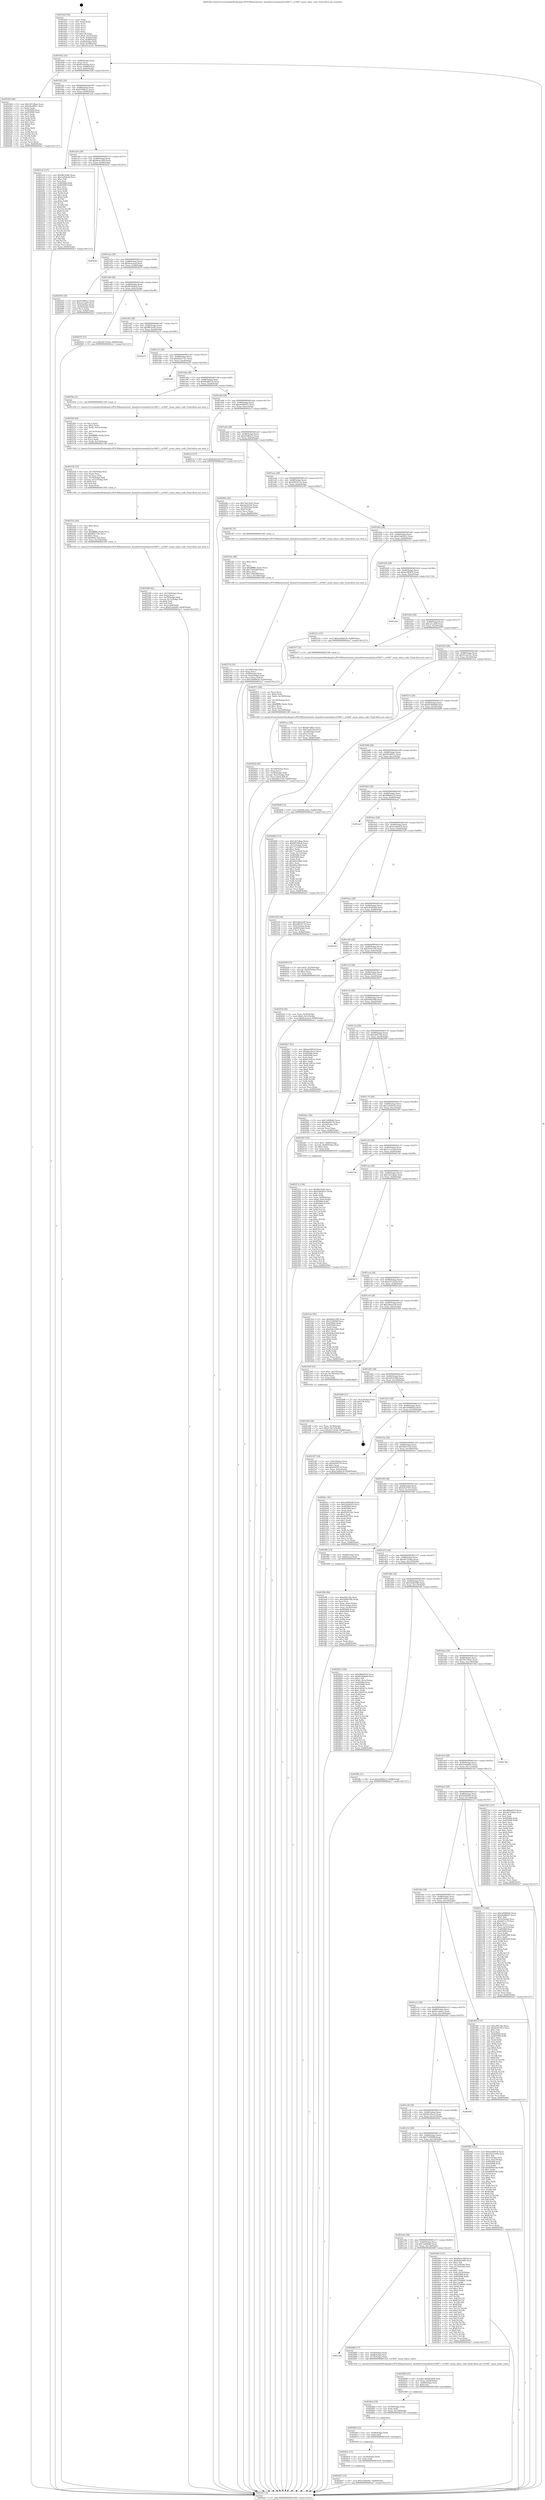 digraph "0x4019a0" {
  label = "0x4019a0 (/mnt/c/Users/mathe/Desktop/tcc/POCII/binaries/extr_linuxdriversmediai2cov5647.c_ov5647_enum_mbus_code_Final-ollvm.out::main(0))"
  labelloc = "t"
  node[shape=record]

  Entry [label="",width=0.3,height=0.3,shape=circle,fillcolor=black,style=filled]
  "0x4019d2" [label="{
     0x4019d2 [32]\l
     | [instrs]\l
     &nbsp;&nbsp;0x4019d2 \<+6\>: mov -0x84(%rbp),%eax\l
     &nbsp;&nbsp;0x4019d8 \<+2\>: mov %eax,%ecx\l
     &nbsp;&nbsp;0x4019da \<+6\>: sub $0x81a4ed4d,%ecx\l
     &nbsp;&nbsp;0x4019e0 \<+6\>: mov %eax,-0x88(%rbp)\l
     &nbsp;&nbsp;0x4019e6 \<+6\>: mov %ecx,-0x8c(%rbp)\l
     &nbsp;&nbsp;0x4019ec \<+6\>: je 00000000004025b0 \<main+0xc10\>\l
  }"]
  "0x4025b0" [label="{
     0x4025b0 [86]\l
     | [instrs]\l
     &nbsp;&nbsp;0x4025b0 \<+5\>: mov $0x1d51dbae,%eax\l
     &nbsp;&nbsp;0x4025b5 \<+5\>: mov $0xd5ed691c,%ecx\l
     &nbsp;&nbsp;0x4025ba \<+2\>: xor %edx,%edx\l
     &nbsp;&nbsp;0x4025bc \<+7\>: mov 0x405064,%esi\l
     &nbsp;&nbsp;0x4025c3 \<+7\>: mov 0x405068,%edi\l
     &nbsp;&nbsp;0x4025ca \<+3\>: sub $0x1,%edx\l
     &nbsp;&nbsp;0x4025cd \<+3\>: mov %esi,%r8d\l
     &nbsp;&nbsp;0x4025d0 \<+3\>: add %edx,%r8d\l
     &nbsp;&nbsp;0x4025d3 \<+4\>: imul %r8d,%esi\l
     &nbsp;&nbsp;0x4025d7 \<+3\>: and $0x1,%esi\l
     &nbsp;&nbsp;0x4025da \<+3\>: cmp $0x0,%esi\l
     &nbsp;&nbsp;0x4025dd \<+4\>: sete %r9b\l
     &nbsp;&nbsp;0x4025e1 \<+3\>: cmp $0xa,%edi\l
     &nbsp;&nbsp;0x4025e4 \<+4\>: setl %r10b\l
     &nbsp;&nbsp;0x4025e8 \<+3\>: mov %r9b,%r11b\l
     &nbsp;&nbsp;0x4025eb \<+3\>: and %r10b,%r11b\l
     &nbsp;&nbsp;0x4025ee \<+3\>: xor %r10b,%r9b\l
     &nbsp;&nbsp;0x4025f1 \<+3\>: or %r9b,%r11b\l
     &nbsp;&nbsp;0x4025f4 \<+4\>: test $0x1,%r11b\l
     &nbsp;&nbsp;0x4025f8 \<+3\>: cmovne %ecx,%eax\l
     &nbsp;&nbsp;0x4025fb \<+6\>: mov %eax,-0x84(%rbp)\l
     &nbsp;&nbsp;0x402601 \<+5\>: jmp 0000000000402ac7 \<main+0x1127\>\l
  }"]
  "0x4019f2" [label="{
     0x4019f2 [28]\l
     | [instrs]\l
     &nbsp;&nbsp;0x4019f2 \<+5\>: jmp 00000000004019f7 \<main+0x57\>\l
     &nbsp;&nbsp;0x4019f7 \<+6\>: mov -0x88(%rbp),%eax\l
     &nbsp;&nbsp;0x4019fd \<+5\>: sub $0x81f88ce1,%eax\l
     &nbsp;&nbsp;0x401a02 \<+6\>: mov %eax,-0x90(%rbp)\l
     &nbsp;&nbsp;0x401a08 \<+6\>: je 00000000004021de \<main+0x83e\>\l
  }"]
  Exit [label="",width=0.3,height=0.3,shape=circle,fillcolor=black,style=filled,peripheries=2]
  "0x4021de" [label="{
     0x4021de [137]\l
     | [instrs]\l
     &nbsp;&nbsp;0x4021de \<+5\>: mov $0x98c5edfc,%eax\l
     &nbsp;&nbsp;0x4021e3 \<+5\>: mov $0x12d5fe3d,%ecx\l
     &nbsp;&nbsp;0x4021e8 \<+2\>: mov $0x1,%dl\l
     &nbsp;&nbsp;0x4021ea \<+2\>: xor %esi,%esi\l
     &nbsp;&nbsp;0x4021ec \<+7\>: mov 0x405064,%edi\l
     &nbsp;&nbsp;0x4021f3 \<+8\>: mov 0x405068,%r8d\l
     &nbsp;&nbsp;0x4021fb \<+3\>: sub $0x1,%esi\l
     &nbsp;&nbsp;0x4021fe \<+3\>: mov %edi,%r9d\l
     &nbsp;&nbsp;0x402201 \<+3\>: add %esi,%r9d\l
     &nbsp;&nbsp;0x402204 \<+4\>: imul %r9d,%edi\l
     &nbsp;&nbsp;0x402208 \<+3\>: and $0x1,%edi\l
     &nbsp;&nbsp;0x40220b \<+3\>: cmp $0x0,%edi\l
     &nbsp;&nbsp;0x40220e \<+4\>: sete %r10b\l
     &nbsp;&nbsp;0x402212 \<+4\>: cmp $0xa,%r8d\l
     &nbsp;&nbsp;0x402216 \<+4\>: setl %r11b\l
     &nbsp;&nbsp;0x40221a \<+3\>: mov %r10b,%bl\l
     &nbsp;&nbsp;0x40221d \<+3\>: xor $0xff,%bl\l
     &nbsp;&nbsp;0x402220 \<+3\>: mov %r11b,%r14b\l
     &nbsp;&nbsp;0x402223 \<+4\>: xor $0xff,%r14b\l
     &nbsp;&nbsp;0x402227 \<+3\>: xor $0x1,%dl\l
     &nbsp;&nbsp;0x40222a \<+3\>: mov %bl,%r15b\l
     &nbsp;&nbsp;0x40222d \<+4\>: and $0xff,%r15b\l
     &nbsp;&nbsp;0x402231 \<+3\>: and %dl,%r10b\l
     &nbsp;&nbsp;0x402234 \<+3\>: mov %r14b,%r12b\l
     &nbsp;&nbsp;0x402237 \<+4\>: and $0xff,%r12b\l
     &nbsp;&nbsp;0x40223b \<+3\>: and %dl,%r11b\l
     &nbsp;&nbsp;0x40223e \<+3\>: or %r10b,%r15b\l
     &nbsp;&nbsp;0x402241 \<+3\>: or %r11b,%r12b\l
     &nbsp;&nbsp;0x402244 \<+3\>: xor %r12b,%r15b\l
     &nbsp;&nbsp;0x402247 \<+3\>: or %r14b,%bl\l
     &nbsp;&nbsp;0x40224a \<+3\>: xor $0xff,%bl\l
     &nbsp;&nbsp;0x40224d \<+3\>: or $0x1,%dl\l
     &nbsp;&nbsp;0x402250 \<+2\>: and %dl,%bl\l
     &nbsp;&nbsp;0x402252 \<+3\>: or %bl,%r15b\l
     &nbsp;&nbsp;0x402255 \<+4\>: test $0x1,%r15b\l
     &nbsp;&nbsp;0x402259 \<+3\>: cmovne %ecx,%eax\l
     &nbsp;&nbsp;0x40225c \<+6\>: mov %eax,-0x84(%rbp)\l
     &nbsp;&nbsp;0x402262 \<+5\>: jmp 0000000000402ac7 \<main+0x1127\>\l
  }"]
  "0x401a0e" [label="{
     0x401a0e [28]\l
     | [instrs]\l
     &nbsp;&nbsp;0x401a0e \<+5\>: jmp 0000000000401a13 \<main+0x73\>\l
     &nbsp;&nbsp;0x401a13 \<+6\>: mov -0x88(%rbp),%eax\l
     &nbsp;&nbsp;0x401a19 \<+5\>: sub $0x84cbc569,%eax\l
     &nbsp;&nbsp;0x401a1e \<+6\>: mov %eax,-0x94(%rbp)\l
     &nbsp;&nbsp;0x401a24 \<+6\>: je 0000000000402a62 \<main+0x10c2\>\l
  }"]
  "0x4026d7" [label="{
     0x4026d7 [15]\l
     | [instrs]\l
     &nbsp;&nbsp;0x4026d7 \<+10\>: movl $0x5c40ab92,-0x84(%rbp)\l
     &nbsp;&nbsp;0x4026e1 \<+5\>: jmp 0000000000402ac7 \<main+0x1127\>\l
  }"]
  "0x402a62" [label="{
     0x402a62\l
  }", style=dashed]
  "0x401a2a" [label="{
     0x401a2a [28]\l
     | [instrs]\l
     &nbsp;&nbsp;0x401a2a \<+5\>: jmp 0000000000401a2f \<main+0x8f\>\l
     &nbsp;&nbsp;0x401a2f \<+6\>: mov -0x88(%rbp),%eax\l
     &nbsp;&nbsp;0x401a35 \<+5\>: sub $0x8cdceeef,%eax\l
     &nbsp;&nbsp;0x401a3a \<+6\>: mov %eax,-0x98(%rbp)\l
     &nbsp;&nbsp;0x401a40 \<+6\>: je 0000000000402059 \<main+0x6b9\>\l
  }"]
  "0x4026cb" [label="{
     0x4026cb [12]\l
     | [instrs]\l
     &nbsp;&nbsp;0x4026cb \<+4\>: mov -0x78(%rbp),%rdx\l
     &nbsp;&nbsp;0x4026cf \<+3\>: mov %rdx,%rdi\l
     &nbsp;&nbsp;0x4026d2 \<+5\>: call 0000000000401030 \<free@plt\>\l
     | [calls]\l
     &nbsp;&nbsp;0x401030 \{1\} (unknown)\l
  }"]
  "0x402059" [label="{
     0x402059 [30]\l
     | [instrs]\l
     &nbsp;&nbsp;0x402059 \<+5\>: mov $0x81f88ce1,%eax\l
     &nbsp;&nbsp;0x40205e \<+5\>: mov $0xca1cabf5,%ecx\l
     &nbsp;&nbsp;0x402063 \<+3\>: mov -0x5c(%rbp),%edx\l
     &nbsp;&nbsp;0x402066 \<+3\>: cmp -0x50(%rbp),%edx\l
     &nbsp;&nbsp;0x402069 \<+3\>: cmovl %ecx,%eax\l
     &nbsp;&nbsp;0x40206c \<+6\>: mov %eax,-0x84(%rbp)\l
     &nbsp;&nbsp;0x402072 \<+5\>: jmp 0000000000402ac7 \<main+0x1127\>\l
  }"]
  "0x401a46" [label="{
     0x401a46 [28]\l
     | [instrs]\l
     &nbsp;&nbsp;0x401a46 \<+5\>: jmp 0000000000401a4b \<main+0xab\>\l
     &nbsp;&nbsp;0x401a4b \<+6\>: mov -0x88(%rbp),%eax\l
     &nbsp;&nbsp;0x401a51 \<+5\>: sub $0x8f1494a8,%eax\l
     &nbsp;&nbsp;0x401a56 \<+6\>: mov %eax,-0x9c(%rbp)\l
     &nbsp;&nbsp;0x401a5c \<+6\>: je 0000000000402676 \<main+0xcd6\>\l
  }"]
  "0x4026bf" [label="{
     0x4026bf [12]\l
     | [instrs]\l
     &nbsp;&nbsp;0x4026bf \<+4\>: mov -0x68(%rbp),%rdx\l
     &nbsp;&nbsp;0x4026c3 \<+3\>: mov %rdx,%rdi\l
     &nbsp;&nbsp;0x4026c6 \<+5\>: call 0000000000401030 \<free@plt\>\l
     | [calls]\l
     &nbsp;&nbsp;0x401030 \{1\} (unknown)\l
  }"]
  "0x402676" [label="{
     0x402676 [15]\l
     | [instrs]\l
     &nbsp;&nbsp;0x402676 \<+10\>: movl $0x247c435d,-0x84(%rbp)\l
     &nbsp;&nbsp;0x402680 \<+5\>: jmp 0000000000402ac7 \<main+0x1127\>\l
  }"]
  "0x401a62" [label="{
     0x401a62 [28]\l
     | [instrs]\l
     &nbsp;&nbsp;0x401a62 \<+5\>: jmp 0000000000401a67 \<main+0xc7\>\l
     &nbsp;&nbsp;0x401a67 \<+6\>: mov -0x88(%rbp),%eax\l
     &nbsp;&nbsp;0x401a6d \<+5\>: sub $0x98c5edfc,%eax\l
     &nbsp;&nbsp;0x401a72 \<+6\>: mov %eax,-0xa0(%rbp)\l
     &nbsp;&nbsp;0x401a78 \<+6\>: je 0000000000402a31 \<main+0x1091\>\l
  }"]
  "0x4026ad" [label="{
     0x4026ad [18]\l
     | [instrs]\l
     &nbsp;&nbsp;0x4026ad \<+4\>: mov -0x58(%rbp),%rdx\l
     &nbsp;&nbsp;0x4026b1 \<+3\>: mov %rdx,%rdi\l
     &nbsp;&nbsp;0x4026b4 \<+6\>: mov %eax,-0x158(%rbp)\l
     &nbsp;&nbsp;0x4026ba \<+5\>: call 0000000000401030 \<free@plt\>\l
     | [calls]\l
     &nbsp;&nbsp;0x401030 \{1\} (unknown)\l
  }"]
  "0x402a31" [label="{
     0x402a31\l
  }", style=dashed]
  "0x401a7e" [label="{
     0x401a7e [28]\l
     | [instrs]\l
     &nbsp;&nbsp;0x401a7e \<+5\>: jmp 0000000000401a83 \<main+0xe3\>\l
     &nbsp;&nbsp;0x401a83 \<+6\>: mov -0x88(%rbp),%eax\l
     &nbsp;&nbsp;0x401a89 \<+5\>: sub $0x9a831721,%eax\l
     &nbsp;&nbsp;0x401a8e \<+6\>: mov %eax,-0xa4(%rbp)\l
     &nbsp;&nbsp;0x401a94 \<+6\>: je 0000000000402a93 \<main+0x10f3\>\l
  }"]
  "0x402696" [label="{
     0x402696 [23]\l
     | [instrs]\l
     &nbsp;&nbsp;0x402696 \<+10\>: movabs $0x4030b6,%rdi\l
     &nbsp;&nbsp;0x4026a0 \<+3\>: mov %eax,-0x80(%rbp)\l
     &nbsp;&nbsp;0x4026a3 \<+3\>: mov -0x80(%rbp),%esi\l
     &nbsp;&nbsp;0x4026a6 \<+2\>: mov $0x0,%al\l
     &nbsp;&nbsp;0x4026a8 \<+5\>: call 0000000000401040 \<printf@plt\>\l
     | [calls]\l
     &nbsp;&nbsp;0x401040 \{1\} (unknown)\l
  }"]
  "0x402a93" [label="{
     0x402a93\l
  }", style=dashed]
  "0x401a9a" [label="{
     0x401a9a [28]\l
     | [instrs]\l
     &nbsp;&nbsp;0x401a9a \<+5\>: jmp 0000000000401a9f \<main+0xff\>\l
     &nbsp;&nbsp;0x401a9f \<+6\>: mov -0x88(%rbp),%eax\l
     &nbsp;&nbsp;0x401aa5 \<+5\>: sub $0x9ba8b274,%eax\l
     &nbsp;&nbsp;0x401aaa \<+6\>: mov %eax,-0xa8(%rbp)\l
     &nbsp;&nbsp;0x401ab0 \<+6\>: je 000000000040250a \<main+0xb6a\>\l
  }"]
  "0x401e8a" [label="{
     0x401e8a\l
  }", style=dashed]
  "0x40250a" [label="{
     0x40250a [5]\l
     | [instrs]\l
     &nbsp;&nbsp;0x40250a \<+5\>: call 0000000000401160 \<next_i\>\l
     | [calls]\l
     &nbsp;&nbsp;0x401160 \{1\} (/mnt/c/Users/mathe/Desktop/tcc/POCII/binaries/extr_linuxdriversmediai2cov5647.c_ov5647_enum_mbus_code_Final-ollvm.out::next_i)\l
  }"]
  "0x401ab6" [label="{
     0x401ab6 [28]\l
     | [instrs]\l
     &nbsp;&nbsp;0x401ab6 \<+5\>: jmp 0000000000401abb \<main+0x11b\>\l
     &nbsp;&nbsp;0x401abb \<+6\>: mov -0x88(%rbp),%eax\l
     &nbsp;&nbsp;0x401ac1 \<+5\>: sub $0xa6a88d57,%eax\l
     &nbsp;&nbsp;0x401ac6 \<+6\>: mov %eax,-0xac(%rbp)\l
     &nbsp;&nbsp;0x401acc \<+6\>: je 00000000004021cf \<main+0x82f\>\l
  }"]
  "0x402685" [label="{
     0x402685 [17]\l
     | [instrs]\l
     &nbsp;&nbsp;0x402685 \<+4\>: mov -0x58(%rbp),%rdi\l
     &nbsp;&nbsp;0x402689 \<+4\>: mov -0x68(%rbp),%rsi\l
     &nbsp;&nbsp;0x40268d \<+4\>: mov -0x78(%rbp),%rdx\l
     &nbsp;&nbsp;0x402691 \<+5\>: call 00000000004015e0 \<ov5647_enum_mbus_code\>\l
     | [calls]\l
     &nbsp;&nbsp;0x4015e0 \{1\} (/mnt/c/Users/mathe/Desktop/tcc/POCII/binaries/extr_linuxdriversmediai2cov5647.c_ov5647_enum_mbus_code_Final-ollvm.out::ov5647_enum_mbus_code)\l
  }"]
  "0x4021cf" [label="{
     0x4021cf [15]\l
     | [instrs]\l
     &nbsp;&nbsp;0x4021cf \<+10\>: movl $0x8cdceeef,-0x84(%rbp)\l
     &nbsp;&nbsp;0x4021d9 \<+5\>: jmp 0000000000402ac7 \<main+0x1127\>\l
  }"]
  "0x401ad2" [label="{
     0x401ad2 [28]\l
     | [instrs]\l
     &nbsp;&nbsp;0x401ad2 \<+5\>: jmp 0000000000401ad7 \<main+0x137\>\l
     &nbsp;&nbsp;0x401ad7 \<+6\>: mov -0x88(%rbp),%eax\l
     &nbsp;&nbsp;0x401add \<+5\>: sub $0xa93f6a15,%eax\l
     &nbsp;&nbsp;0x401ae2 \<+6\>: mov %eax,-0xb0(%rbp)\l
     &nbsp;&nbsp;0x401ae8 \<+6\>: je 000000000040200a \<main+0x66a\>\l
  }"]
  "0x402586" [label="{
     0x402586 [42]\l
     | [instrs]\l
     &nbsp;&nbsp;0x402586 \<+6\>: mov -0x154(%rbp),%ecx\l
     &nbsp;&nbsp;0x40258c \<+3\>: imul %eax,%ecx\l
     &nbsp;&nbsp;0x40258f \<+4\>: mov -0x78(%rbp),%rdi\l
     &nbsp;&nbsp;0x402593 \<+4\>: movslq -0x7c(%rbp),%r8\l
     &nbsp;&nbsp;0x402597 \<+4\>: shl $0x4,%r8\l
     &nbsp;&nbsp;0x40259b \<+3\>: add %r8,%rdi\l
     &nbsp;&nbsp;0x40259e \<+3\>: mov %ecx,0x8(%rdi)\l
     &nbsp;&nbsp;0x4025a1 \<+10\>: movl $0x81a4ed4d,-0x84(%rbp)\l
     &nbsp;&nbsp;0x4025ab \<+5\>: jmp 0000000000402ac7 \<main+0x1127\>\l
  }"]
  "0x40200a" [label="{
     0x40200a [30]\l
     | [instrs]\l
     &nbsp;&nbsp;0x40200a \<+5\>: mov $0x7ba15b25,%eax\l
     &nbsp;&nbsp;0x40200f \<+5\>: mov $0xefcb2324,%ecx\l
     &nbsp;&nbsp;0x402014 \<+3\>: mov -0x34(%rbp),%edx\l
     &nbsp;&nbsp;0x402017 \<+3\>: cmp $0x0,%edx\l
     &nbsp;&nbsp;0x40201a \<+3\>: cmove %ecx,%eax\l
     &nbsp;&nbsp;0x40201d \<+6\>: mov %eax,-0x84(%rbp)\l
     &nbsp;&nbsp;0x402023 \<+5\>: jmp 0000000000402ac7 \<main+0x1127\>\l
  }"]
  "0x401aee" [label="{
     0x401aee [28]\l
     | [instrs]\l
     &nbsp;&nbsp;0x401aee \<+5\>: jmp 0000000000401af3 \<main+0x153\>\l
     &nbsp;&nbsp;0x401af3 \<+6\>: mov -0x88(%rbp),%eax\l
     &nbsp;&nbsp;0x401af9 \<+5\>: sub $0xa981617d,%eax\l
     &nbsp;&nbsp;0x401afe \<+6\>: mov %eax,-0xb4(%rbp)\l
     &nbsp;&nbsp;0x401b04 \<+6\>: je 0000000000402347 \<main+0x9a7\>\l
  }"]
  "0x40255e" [label="{
     0x40255e [40]\l
     | [instrs]\l
     &nbsp;&nbsp;0x40255e \<+5\>: mov $0x2,%ecx\l
     &nbsp;&nbsp;0x402563 \<+1\>: cltd\l
     &nbsp;&nbsp;0x402564 \<+2\>: idiv %ecx\l
     &nbsp;&nbsp;0x402566 \<+6\>: imul $0xfffffffe,%edx,%ecx\l
     &nbsp;&nbsp;0x40256c \<+6\>: sub $0x800c72fe,%ecx\l
     &nbsp;&nbsp;0x402572 \<+3\>: add $0x1,%ecx\l
     &nbsp;&nbsp;0x402575 \<+6\>: add $0x800c72fe,%ecx\l
     &nbsp;&nbsp;0x40257b \<+6\>: mov %ecx,-0x154(%rbp)\l
     &nbsp;&nbsp;0x402581 \<+5\>: call 0000000000401160 \<next_i\>\l
     | [calls]\l
     &nbsp;&nbsp;0x401160 \{1\} (/mnt/c/Users/mathe/Desktop/tcc/POCII/binaries/extr_linuxdriversmediai2cov5647.c_ov5647_enum_mbus_code_Final-ollvm.out::next_i)\l
  }"]
  "0x402347" [label="{
     0x402347 [5]\l
     | [instrs]\l
     &nbsp;&nbsp;0x402347 \<+5\>: call 0000000000401160 \<next_i\>\l
     | [calls]\l
     &nbsp;&nbsp;0x401160 \{1\} (/mnt/c/Users/mathe/Desktop/tcc/POCII/binaries/extr_linuxdriversmediai2cov5647.c_ov5647_enum_mbus_code_Final-ollvm.out::next_i)\l
  }"]
  "0x401b0a" [label="{
     0x401b0a [28]\l
     | [instrs]\l
     &nbsp;&nbsp;0x401b0a \<+5\>: jmp 0000000000401b0f \<main+0x16f\>\l
     &nbsp;&nbsp;0x401b0f \<+6\>: mov -0x88(%rbp),%eax\l
     &nbsp;&nbsp;0x401b15 \<+5\>: sub $0xb5b62b33,%eax\l
     &nbsp;&nbsp;0x401b1a \<+6\>: mov %eax,-0xb8(%rbp)\l
     &nbsp;&nbsp;0x401b20 \<+6\>: je 000000000040231a \<main+0x97a\>\l
  }"]
  "0x40253b" [label="{
     0x40253b [35]\l
     | [instrs]\l
     &nbsp;&nbsp;0x40253b \<+6\>: mov -0x150(%rbp),%ecx\l
     &nbsp;&nbsp;0x402541 \<+3\>: imul %eax,%ecx\l
     &nbsp;&nbsp;0x402544 \<+3\>: movslq %ecx,%rdi\l
     &nbsp;&nbsp;0x402547 \<+4\>: mov -0x78(%rbp),%r8\l
     &nbsp;&nbsp;0x40254b \<+4\>: movslq -0x7c(%rbp),%r9\l
     &nbsp;&nbsp;0x40254f \<+4\>: shl $0x4,%r9\l
     &nbsp;&nbsp;0x402553 \<+3\>: add %r9,%r8\l
     &nbsp;&nbsp;0x402556 \<+3\>: mov %rdi,(%r8)\l
     &nbsp;&nbsp;0x402559 \<+5\>: call 0000000000401160 \<next_i\>\l
     | [calls]\l
     &nbsp;&nbsp;0x401160 \{1\} (/mnt/c/Users/mathe/Desktop/tcc/POCII/binaries/extr_linuxdriversmediai2cov5647.c_ov5647_enum_mbus_code_Final-ollvm.out::next_i)\l
  }"]
  "0x40231a" [label="{
     0x40231a [15]\l
     | [instrs]\l
     &nbsp;&nbsp;0x40231a \<+10\>: movl $0xe5a9b418,-0x84(%rbp)\l
     &nbsp;&nbsp;0x402324 \<+5\>: jmp 0000000000402ac7 \<main+0x1127\>\l
  }"]
  "0x401b26" [label="{
     0x401b26 [28]\l
     | [instrs]\l
     &nbsp;&nbsp;0x401b26 \<+5\>: jmp 0000000000401b2b \<main+0x18b\>\l
     &nbsp;&nbsp;0x401b2b \<+6\>: mov -0x88(%rbp),%eax\l
     &nbsp;&nbsp;0x401b31 \<+5\>: sub $0xba58f454,%eax\l
     &nbsp;&nbsp;0x401b36 \<+6\>: mov %eax,-0xbc(%rbp)\l
     &nbsp;&nbsp;0x401b3c \<+6\>: je 0000000000402abd \<main+0x111d\>\l
  }"]
  "0x40250f" [label="{
     0x40250f [44]\l
     | [instrs]\l
     &nbsp;&nbsp;0x40250f \<+2\>: xor %ecx,%ecx\l
     &nbsp;&nbsp;0x402511 \<+5\>: mov $0x2,%edx\l
     &nbsp;&nbsp;0x402516 \<+6\>: mov %edx,-0x14c(%rbp)\l
     &nbsp;&nbsp;0x40251c \<+1\>: cltd\l
     &nbsp;&nbsp;0x40251d \<+6\>: mov -0x14c(%rbp),%esi\l
     &nbsp;&nbsp;0x402523 \<+2\>: idiv %esi\l
     &nbsp;&nbsp;0x402525 \<+6\>: imul $0xfffffffe,%edx,%edx\l
     &nbsp;&nbsp;0x40252b \<+3\>: sub $0x1,%ecx\l
     &nbsp;&nbsp;0x40252e \<+2\>: sub %ecx,%edx\l
     &nbsp;&nbsp;0x402530 \<+6\>: mov %edx,-0x150(%rbp)\l
     &nbsp;&nbsp;0x402536 \<+5\>: call 0000000000401160 \<next_i\>\l
     | [calls]\l
     &nbsp;&nbsp;0x401160 \{1\} (/mnt/c/Users/mathe/Desktop/tcc/POCII/binaries/extr_linuxdriversmediai2cov5647.c_ov5647_enum_mbus_code_Final-ollvm.out::next_i)\l
  }"]
  "0x402abd" [label="{
     0x402abd\l
  }", style=dashed]
  "0x401b42" [label="{
     0x401b42 [28]\l
     | [instrs]\l
     &nbsp;&nbsp;0x401b42 \<+5\>: jmp 0000000000401b47 \<main+0x1a7\>\l
     &nbsp;&nbsp;0x401b47 \<+6\>: mov -0x88(%rbp),%eax\l
     &nbsp;&nbsp;0x401b4d \<+5\>: sub $0xca1cabf5,%eax\l
     &nbsp;&nbsp;0x401b52 \<+6\>: mov %eax,-0xc0(%rbp)\l
     &nbsp;&nbsp;0x401b58 \<+6\>: je 0000000000402077 \<main+0x6d7\>\l
  }"]
  "0x401e6e" [label="{
     0x401e6e [28]\l
     | [instrs]\l
     &nbsp;&nbsp;0x401e6e \<+5\>: jmp 0000000000401e73 \<main+0x4d3\>\l
     &nbsp;&nbsp;0x401e73 \<+6\>: mov -0x88(%rbp),%eax\l
     &nbsp;&nbsp;0x401e79 \<+5\>: sub $0x7a0f4bb0,%eax\l
     &nbsp;&nbsp;0x401e7e \<+6\>: mov %eax,-0x134(%rbp)\l
     &nbsp;&nbsp;0x401e84 \<+6\>: je 0000000000402685 \<main+0xce5\>\l
  }"]
  "0x402077" [label="{
     0x402077 [5]\l
     | [instrs]\l
     &nbsp;&nbsp;0x402077 \<+5\>: call 0000000000401160 \<next_i\>\l
     | [calls]\l
     &nbsp;&nbsp;0x401160 \{1\} (/mnt/c/Users/mathe/Desktop/tcc/POCII/binaries/extr_linuxdriversmediai2cov5647.c_ov5647_enum_mbus_code_Final-ollvm.out::next_i)\l
  }"]
  "0x401b5e" [label="{
     0x401b5e [28]\l
     | [instrs]\l
     &nbsp;&nbsp;0x401b5e \<+5\>: jmp 0000000000401b63 \<main+0x1c3\>\l
     &nbsp;&nbsp;0x401b63 \<+6\>: mov -0x88(%rbp),%eax\l
     &nbsp;&nbsp;0x401b69 \<+5\>: sub $0xd3cae25c,%eax\l
     &nbsp;&nbsp;0x401b6e \<+6\>: mov %eax,-0xc4(%rbp)\l
     &nbsp;&nbsp;0x401b74 \<+6\>: je 0000000000401ecc \<main+0x52c\>\l
  }"]
  "0x402445" [label="{
     0x402445 [167]\l
     | [instrs]\l
     &nbsp;&nbsp;0x402445 \<+5\>: mov $0x84cbc569,%eax\l
     &nbsp;&nbsp;0x40244a \<+5\>: mov $0xfe9dc460,%ecx\l
     &nbsp;&nbsp;0x40244f \<+2\>: mov $0x1,%dl\l
     &nbsp;&nbsp;0x402451 \<+3\>: mov -0x7c(%rbp),%esi\l
     &nbsp;&nbsp;0x402454 \<+3\>: cmp -0x70(%rbp),%esi\l
     &nbsp;&nbsp;0x402457 \<+4\>: setl %dil\l
     &nbsp;&nbsp;0x40245b \<+4\>: and $0x1,%dil\l
     &nbsp;&nbsp;0x40245f \<+4\>: mov %dil,-0x2d(%rbp)\l
     &nbsp;&nbsp;0x402463 \<+7\>: mov 0x405064,%esi\l
     &nbsp;&nbsp;0x40246a \<+8\>: mov 0x405068,%r8d\l
     &nbsp;&nbsp;0x402472 \<+3\>: mov %esi,%r9d\l
     &nbsp;&nbsp;0x402475 \<+7\>: add $0x7f7b88d1,%r9d\l
     &nbsp;&nbsp;0x40247c \<+4\>: sub $0x1,%r9d\l
     &nbsp;&nbsp;0x402480 \<+7\>: sub $0x7f7b88d1,%r9d\l
     &nbsp;&nbsp;0x402487 \<+4\>: imul %r9d,%esi\l
     &nbsp;&nbsp;0x40248b \<+3\>: and $0x1,%esi\l
     &nbsp;&nbsp;0x40248e \<+3\>: cmp $0x0,%esi\l
     &nbsp;&nbsp;0x402491 \<+4\>: sete %dil\l
     &nbsp;&nbsp;0x402495 \<+4\>: cmp $0xa,%r8d\l
     &nbsp;&nbsp;0x402499 \<+4\>: setl %r10b\l
     &nbsp;&nbsp;0x40249d \<+3\>: mov %dil,%r11b\l
     &nbsp;&nbsp;0x4024a0 \<+4\>: xor $0xff,%r11b\l
     &nbsp;&nbsp;0x4024a4 \<+3\>: mov %r10b,%bl\l
     &nbsp;&nbsp;0x4024a7 \<+3\>: xor $0xff,%bl\l
     &nbsp;&nbsp;0x4024aa \<+3\>: xor $0x0,%dl\l
     &nbsp;&nbsp;0x4024ad \<+3\>: mov %r11b,%r14b\l
     &nbsp;&nbsp;0x4024b0 \<+4\>: and $0x0,%r14b\l
     &nbsp;&nbsp;0x4024b4 \<+3\>: and %dl,%dil\l
     &nbsp;&nbsp;0x4024b7 \<+3\>: mov %bl,%r15b\l
     &nbsp;&nbsp;0x4024ba \<+4\>: and $0x0,%r15b\l
     &nbsp;&nbsp;0x4024be \<+3\>: and %dl,%r10b\l
     &nbsp;&nbsp;0x4024c1 \<+3\>: or %dil,%r14b\l
     &nbsp;&nbsp;0x4024c4 \<+3\>: or %r10b,%r15b\l
     &nbsp;&nbsp;0x4024c7 \<+3\>: xor %r15b,%r14b\l
     &nbsp;&nbsp;0x4024ca \<+3\>: or %bl,%r11b\l
     &nbsp;&nbsp;0x4024cd \<+4\>: xor $0xff,%r11b\l
     &nbsp;&nbsp;0x4024d1 \<+3\>: or $0x0,%dl\l
     &nbsp;&nbsp;0x4024d4 \<+3\>: and %dl,%r11b\l
     &nbsp;&nbsp;0x4024d7 \<+3\>: or %r11b,%r14b\l
     &nbsp;&nbsp;0x4024da \<+4\>: test $0x1,%r14b\l
     &nbsp;&nbsp;0x4024de \<+3\>: cmovne %ecx,%eax\l
     &nbsp;&nbsp;0x4024e1 \<+6\>: mov %eax,-0x84(%rbp)\l
     &nbsp;&nbsp;0x4024e7 \<+5\>: jmp 0000000000402ac7 \<main+0x1127\>\l
  }"]
  "0x401ecc" [label="{
     0x401ecc [30]\l
     | [instrs]\l
     &nbsp;&nbsp;0x401ecc \<+5\>: mov $0x667af82e,%eax\l
     &nbsp;&nbsp;0x401ed1 \<+5\>: mov $0x7ba433ad,%ecx\l
     &nbsp;&nbsp;0x401ed6 \<+3\>: mov -0x38(%rbp),%edx\l
     &nbsp;&nbsp;0x401ed9 \<+3\>: cmp $0x2,%edx\l
     &nbsp;&nbsp;0x401edc \<+3\>: cmovne %ecx,%eax\l
     &nbsp;&nbsp;0x401edf \<+6\>: mov %eax,-0x84(%rbp)\l
     &nbsp;&nbsp;0x401ee5 \<+5\>: jmp 0000000000402ac7 \<main+0x1127\>\l
  }"]
  "0x401b7a" [label="{
     0x401b7a [28]\l
     | [instrs]\l
     &nbsp;&nbsp;0x401b7a \<+5\>: jmp 0000000000401b7f \<main+0x1df\>\l
     &nbsp;&nbsp;0x401b7f \<+6\>: mov -0x88(%rbp),%eax\l
     &nbsp;&nbsp;0x401b85 \<+5\>: sub $0xd53bbbb9,%eax\l
     &nbsp;&nbsp;0x401b8a \<+6\>: mov %eax,-0xc8(%rbp)\l
     &nbsp;&nbsp;0x401b90 \<+6\>: je 00000000004028d8 \<main+0xf38\>\l
  }"]
  "0x402ac7" [label="{
     0x402ac7 [5]\l
     | [instrs]\l
     &nbsp;&nbsp;0x402ac7 \<+5\>: jmp 00000000004019d2 \<main+0x32\>\l
  }"]
  "0x4019a0" [label="{
     0x4019a0 [50]\l
     | [instrs]\l
     &nbsp;&nbsp;0x4019a0 \<+1\>: push %rbp\l
     &nbsp;&nbsp;0x4019a1 \<+3\>: mov %rsp,%rbp\l
     &nbsp;&nbsp;0x4019a4 \<+2\>: push %r15\l
     &nbsp;&nbsp;0x4019a6 \<+2\>: push %r14\l
     &nbsp;&nbsp;0x4019a8 \<+2\>: push %r13\l
     &nbsp;&nbsp;0x4019aa \<+2\>: push %r12\l
     &nbsp;&nbsp;0x4019ac \<+1\>: push %rbx\l
     &nbsp;&nbsp;0x4019ad \<+7\>: sub $0x138,%rsp\l
     &nbsp;&nbsp;0x4019b4 \<+7\>: movl $0x0,-0x3c(%rbp)\l
     &nbsp;&nbsp;0x4019bb \<+3\>: mov %edi,-0x40(%rbp)\l
     &nbsp;&nbsp;0x4019be \<+4\>: mov %rsi,-0x48(%rbp)\l
     &nbsp;&nbsp;0x4019c2 \<+3\>: mov -0x40(%rbp),%edi\l
     &nbsp;&nbsp;0x4019c5 \<+3\>: mov %edi,-0x38(%rbp)\l
     &nbsp;&nbsp;0x4019c8 \<+10\>: movl $0xd3cae25c,-0x84(%rbp)\l
  }"]
  "0x401e52" [label="{
     0x401e52 [28]\l
     | [instrs]\l
     &nbsp;&nbsp;0x401e52 \<+5\>: jmp 0000000000401e57 \<main+0x4b7\>\l
     &nbsp;&nbsp;0x401e57 \<+6\>: mov -0x88(%rbp),%eax\l
     &nbsp;&nbsp;0x401e5d \<+5\>: sub $0x72290f4f,%eax\l
     &nbsp;&nbsp;0x401e62 \<+6\>: mov %eax,-0x130(%rbp)\l
     &nbsp;&nbsp;0x401e68 \<+6\>: je 0000000000402445 \<main+0xaa5\>\l
  }"]
  "0x4028d8" [label="{
     0x4028d8 [15]\l
     | [instrs]\l
     &nbsp;&nbsp;0x4028d8 \<+10\>: movl $0xfd6c50a5,-0x84(%rbp)\l
     &nbsp;&nbsp;0x4028e2 \<+5\>: jmp 0000000000402ac7 \<main+0x1127\>\l
  }"]
  "0x401b96" [label="{
     0x401b96 [28]\l
     | [instrs]\l
     &nbsp;&nbsp;0x401b96 \<+5\>: jmp 0000000000401b9b \<main+0x1fb\>\l
     &nbsp;&nbsp;0x401b9b \<+6\>: mov -0x88(%rbp),%eax\l
     &nbsp;&nbsp;0x401ba1 \<+5\>: sub $0xd5ed691c,%eax\l
     &nbsp;&nbsp;0x401ba6 \<+6\>: mov %eax,-0xcc(%rbp)\l
     &nbsp;&nbsp;0x401bac \<+6\>: je 0000000000402606 \<main+0xc66\>\l
  }"]
  "0x402942" [label="{
     0x402942 [153]\l
     | [instrs]\l
     &nbsp;&nbsp;0x402942 \<+5\>: mov $0xba58f454,%eax\l
     &nbsp;&nbsp;0x402947 \<+5\>: mov $0x2d23149d,%ecx\l
     &nbsp;&nbsp;0x40294c \<+2\>: mov $0x1,%dl\l
     &nbsp;&nbsp;0x40294e \<+3\>: mov -0x3c(%rbp),%esi\l
     &nbsp;&nbsp;0x402951 \<+3\>: mov %esi,-0x2c(%rbp)\l
     &nbsp;&nbsp;0x402954 \<+7\>: mov 0x405064,%esi\l
     &nbsp;&nbsp;0x40295b \<+7\>: mov 0x405068,%edi\l
     &nbsp;&nbsp;0x402962 \<+3\>: mov %esi,%r8d\l
     &nbsp;&nbsp;0x402965 \<+7\>: add $0x699501fb,%r8d\l
     &nbsp;&nbsp;0x40296c \<+4\>: sub $0x1,%r8d\l
     &nbsp;&nbsp;0x402970 \<+7\>: sub $0x699501fb,%r8d\l
     &nbsp;&nbsp;0x402977 \<+4\>: imul %r8d,%esi\l
     &nbsp;&nbsp;0x40297b \<+3\>: and $0x1,%esi\l
     &nbsp;&nbsp;0x40297e \<+3\>: cmp $0x0,%esi\l
     &nbsp;&nbsp;0x402981 \<+4\>: sete %r9b\l
     &nbsp;&nbsp;0x402985 \<+3\>: cmp $0xa,%edi\l
     &nbsp;&nbsp;0x402988 \<+4\>: setl %r10b\l
     &nbsp;&nbsp;0x40298c \<+3\>: mov %r9b,%r11b\l
     &nbsp;&nbsp;0x40298f \<+4\>: xor $0xff,%r11b\l
     &nbsp;&nbsp;0x402993 \<+3\>: mov %r10b,%bl\l
     &nbsp;&nbsp;0x402996 \<+3\>: xor $0xff,%bl\l
     &nbsp;&nbsp;0x402999 \<+3\>: xor $0x0,%dl\l
     &nbsp;&nbsp;0x40299c \<+3\>: mov %r11b,%r14b\l
     &nbsp;&nbsp;0x40299f \<+4\>: and $0x0,%r14b\l
     &nbsp;&nbsp;0x4029a3 \<+3\>: and %dl,%r9b\l
     &nbsp;&nbsp;0x4029a6 \<+3\>: mov %bl,%r15b\l
     &nbsp;&nbsp;0x4029a9 \<+4\>: and $0x0,%r15b\l
     &nbsp;&nbsp;0x4029ad \<+3\>: and %dl,%r10b\l
     &nbsp;&nbsp;0x4029b0 \<+3\>: or %r9b,%r14b\l
     &nbsp;&nbsp;0x4029b3 \<+3\>: or %r10b,%r15b\l
     &nbsp;&nbsp;0x4029b6 \<+3\>: xor %r15b,%r14b\l
     &nbsp;&nbsp;0x4029b9 \<+3\>: or %bl,%r11b\l
     &nbsp;&nbsp;0x4029bc \<+4\>: xor $0xff,%r11b\l
     &nbsp;&nbsp;0x4029c0 \<+3\>: or $0x0,%dl\l
     &nbsp;&nbsp;0x4029c3 \<+3\>: and %dl,%r11b\l
     &nbsp;&nbsp;0x4029c6 \<+3\>: or %r11b,%r14b\l
     &nbsp;&nbsp;0x4029c9 \<+4\>: test $0x1,%r14b\l
     &nbsp;&nbsp;0x4029cd \<+3\>: cmovne %ecx,%eax\l
     &nbsp;&nbsp;0x4029d0 \<+6\>: mov %eax,-0x84(%rbp)\l
     &nbsp;&nbsp;0x4029d6 \<+5\>: jmp 0000000000402ac7 \<main+0x1127\>\l
  }"]
  "0x402606" [label="{
     0x402606 [112]\l
     | [instrs]\l
     &nbsp;&nbsp;0x402606 \<+5\>: mov $0x1d51dbae,%eax\l
     &nbsp;&nbsp;0x40260b \<+5\>: mov $0x8f1494a8,%ecx\l
     &nbsp;&nbsp;0x402610 \<+3\>: mov -0x7c(%rbp),%edx\l
     &nbsp;&nbsp;0x402613 \<+6\>: sub $0x771a3b28,%edx\l
     &nbsp;&nbsp;0x402619 \<+3\>: add $0x1,%edx\l
     &nbsp;&nbsp;0x40261c \<+6\>: add $0x771a3b28,%edx\l
     &nbsp;&nbsp;0x402622 \<+3\>: mov %edx,-0x7c(%rbp)\l
     &nbsp;&nbsp;0x402625 \<+7\>: mov 0x405064,%edx\l
     &nbsp;&nbsp;0x40262c \<+7\>: mov 0x405068,%esi\l
     &nbsp;&nbsp;0x402633 \<+2\>: mov %edx,%edi\l
     &nbsp;&nbsp;0x402635 \<+6\>: sub $0xd45e348d,%edi\l
     &nbsp;&nbsp;0x40263b \<+3\>: sub $0x1,%edi\l
     &nbsp;&nbsp;0x40263e \<+6\>: add $0xd45e348d,%edi\l
     &nbsp;&nbsp;0x402644 \<+3\>: imul %edi,%edx\l
     &nbsp;&nbsp;0x402647 \<+3\>: and $0x1,%edx\l
     &nbsp;&nbsp;0x40264a \<+3\>: cmp $0x0,%edx\l
     &nbsp;&nbsp;0x40264d \<+4\>: sete %r8b\l
     &nbsp;&nbsp;0x402651 \<+3\>: cmp $0xa,%esi\l
     &nbsp;&nbsp;0x402654 \<+4\>: setl %r9b\l
     &nbsp;&nbsp;0x402658 \<+3\>: mov %r8b,%r10b\l
     &nbsp;&nbsp;0x40265b \<+3\>: and %r9b,%r10b\l
     &nbsp;&nbsp;0x40265e \<+3\>: xor %r9b,%r8b\l
     &nbsp;&nbsp;0x402661 \<+3\>: or %r8b,%r10b\l
     &nbsp;&nbsp;0x402664 \<+4\>: test $0x1,%r10b\l
     &nbsp;&nbsp;0x402668 \<+3\>: cmovne %ecx,%eax\l
     &nbsp;&nbsp;0x40266b \<+6\>: mov %eax,-0x84(%rbp)\l
     &nbsp;&nbsp;0x402671 \<+5\>: jmp 0000000000402ac7 \<main+0x1127\>\l
  }"]
  "0x401bb2" [label="{
     0x401bb2 [28]\l
     | [instrs]\l
     &nbsp;&nbsp;0x401bb2 \<+5\>: jmp 0000000000401bb7 \<main+0x217\>\l
     &nbsp;&nbsp;0x401bb7 \<+6\>: mov -0x88(%rbp),%eax\l
     &nbsp;&nbsp;0x401bbd \<+5\>: sub $0xd88dd519,%eax\l
     &nbsp;&nbsp;0x401bc2 \<+6\>: mov %eax,-0xd0(%rbp)\l
     &nbsp;&nbsp;0x401bc8 \<+6\>: je 0000000000402aa7 \<main+0x1107\>\l
  }"]
  "0x401e36" [label="{
     0x401e36 [28]\l
     | [instrs]\l
     &nbsp;&nbsp;0x401e36 \<+5\>: jmp 0000000000401e3b \<main+0x49b\>\l
     &nbsp;&nbsp;0x401e3b \<+6\>: mov -0x88(%rbp),%eax\l
     &nbsp;&nbsp;0x401e41 \<+5\>: sub $0x6dc26cc2,%eax\l
     &nbsp;&nbsp;0x401e46 \<+6\>: mov %eax,-0x12c(%rbp)\l
     &nbsp;&nbsp;0x401e4c \<+6\>: je 0000000000402942 \<main+0xfa2\>\l
  }"]
  "0x402aa7" [label="{
     0x402aa7\l
  }", style=dashed]
  "0x401bce" [label="{
     0x401bce [28]\l
     | [instrs]\l
     &nbsp;&nbsp;0x401bce \<+5\>: jmp 0000000000401bd3 \<main+0x233\>\l
     &nbsp;&nbsp;0x401bd3 \<+6\>: mov -0x88(%rbp),%eax\l
     &nbsp;&nbsp;0x401bd9 \<+5\>: sub $0xe5a9b418,%eax\l
     &nbsp;&nbsp;0x401bde \<+6\>: mov %eax,-0xd4(%rbp)\l
     &nbsp;&nbsp;0x401be4 \<+6\>: je 0000000000402329 \<main+0x989\>\l
  }"]
  "0x4026f5" [label="{
     0x4026f5\l
  }", style=dashed]
  "0x402329" [label="{
     0x402329 [30]\l
     | [instrs]\l
     &nbsp;&nbsp;0x402329 \<+5\>: mov $0x2a8ea109,%eax\l
     &nbsp;&nbsp;0x40232e \<+5\>: mov $0xa981617d,%ecx\l
     &nbsp;&nbsp;0x402333 \<+3\>: mov -0x6c(%rbp),%edx\l
     &nbsp;&nbsp;0x402336 \<+3\>: cmp -0x60(%rbp),%edx\l
     &nbsp;&nbsp;0x402339 \<+3\>: cmovl %ecx,%eax\l
     &nbsp;&nbsp;0x40233c \<+6\>: mov %eax,-0x84(%rbp)\l
     &nbsp;&nbsp;0x402342 \<+5\>: jmp 0000000000402ac7 \<main+0x1127\>\l
  }"]
  "0x401bea" [label="{
     0x401bea [28]\l
     | [instrs]\l
     &nbsp;&nbsp;0x401bea \<+5\>: jmp 0000000000401bef \<main+0x24f\>\l
     &nbsp;&nbsp;0x401bef \<+6\>: mov -0x88(%rbp),%eax\l
     &nbsp;&nbsp;0x401bf5 \<+5\>: sub $0xed508240,%eax\l
     &nbsp;&nbsp;0x401bfa \<+6\>: mov %eax,-0xd8(%rbp)\l
     &nbsp;&nbsp;0x401c00 \<+6\>: je 0000000000402a0f \<main+0x106f\>\l
  }"]
  "0x4023d0" [label="{
     0x4023d0 [26]\l
     | [instrs]\l
     &nbsp;&nbsp;0x4023d0 \<+4\>: mov %rax,-0x78(%rbp)\l
     &nbsp;&nbsp;0x4023d4 \<+7\>: movl $0x0,-0x7c(%rbp)\l
     &nbsp;&nbsp;0x4023db \<+10\>: movl $0x247c435d,-0x84(%rbp)\l
     &nbsp;&nbsp;0x4023e5 \<+5\>: jmp 0000000000402ac7 \<main+0x1127\>\l
  }"]
  "0x402a0f" [label="{
     0x402a0f\l
  }", style=dashed]
  "0x401c06" [label="{
     0x401c06 [28]\l
     | [instrs]\l
     &nbsp;&nbsp;0x401c06 \<+5\>: jmp 0000000000401c0b \<main+0x26b\>\l
     &nbsp;&nbsp;0x401c0b \<+6\>: mov -0x88(%rbp),%eax\l
     &nbsp;&nbsp;0x401c11 \<+5\>: sub $0xefcb2324,%eax\l
     &nbsp;&nbsp;0x401c16 \<+6\>: mov %eax,-0xdc(%rbp)\l
     &nbsp;&nbsp;0x401c1c \<+6\>: je 0000000000402028 \<main+0x688\>\l
  }"]
  "0x402374" [label="{
     0x402374 [35]\l
     | [instrs]\l
     &nbsp;&nbsp;0x402374 \<+6\>: mov -0x148(%rbp),%ecx\l
     &nbsp;&nbsp;0x40237a \<+3\>: imul %eax,%ecx\l
     &nbsp;&nbsp;0x40237d \<+4\>: mov -0x68(%rbp),%rsi\l
     &nbsp;&nbsp;0x402381 \<+4\>: movslq -0x6c(%rbp),%rdi\l
     &nbsp;&nbsp;0x402385 \<+3\>: mov %ecx,(%rsi,%rdi,4)\l
     &nbsp;&nbsp;0x402388 \<+10\>: movl $0x3e669b5d,-0x84(%rbp)\l
     &nbsp;&nbsp;0x402392 \<+5\>: jmp 0000000000402ac7 \<main+0x1127\>\l
  }"]
  "0x402028" [label="{
     0x402028 [23]\l
     | [instrs]\l
     &nbsp;&nbsp;0x402028 \<+7\>: movl $0x1,-0x50(%rbp)\l
     &nbsp;&nbsp;0x40202f \<+4\>: movslq -0x50(%rbp),%rax\l
     &nbsp;&nbsp;0x402033 \<+4\>: shl $0x2,%rax\l
     &nbsp;&nbsp;0x402037 \<+3\>: mov %rax,%rdi\l
     &nbsp;&nbsp;0x40203a \<+5\>: call 0000000000401050 \<malloc@plt\>\l
     | [calls]\l
     &nbsp;&nbsp;0x401050 \{1\} (unknown)\l
  }"]
  "0x401c22" [label="{
     0x401c22 [28]\l
     | [instrs]\l
     &nbsp;&nbsp;0x401c22 \<+5\>: jmp 0000000000401c27 \<main+0x287\>\l
     &nbsp;&nbsp;0x401c27 \<+6\>: mov -0x88(%rbp),%eax\l
     &nbsp;&nbsp;0x401c2d \<+5\>: sub $0xfd6c50a5,%eax\l
     &nbsp;&nbsp;0x401c32 \<+6\>: mov %eax,-0xe0(%rbp)\l
     &nbsp;&nbsp;0x401c38 \<+6\>: je 00000000004028e7 \<main+0xf47\>\l
  }"]
  "0x40234c" [label="{
     0x40234c [40]\l
     | [instrs]\l
     &nbsp;&nbsp;0x40234c \<+5\>: mov $0x2,%ecx\l
     &nbsp;&nbsp;0x402351 \<+1\>: cltd\l
     &nbsp;&nbsp;0x402352 \<+2\>: idiv %ecx\l
     &nbsp;&nbsp;0x402354 \<+6\>: imul $0xfffffffe,%edx,%ecx\l
     &nbsp;&nbsp;0x40235a \<+6\>: add $0x73042df9,%ecx\l
     &nbsp;&nbsp;0x402360 \<+3\>: add $0x1,%ecx\l
     &nbsp;&nbsp;0x402363 \<+6\>: sub $0x73042df9,%ecx\l
     &nbsp;&nbsp;0x402369 \<+6\>: mov %ecx,-0x148(%rbp)\l
     &nbsp;&nbsp;0x40236f \<+5\>: call 0000000000401160 \<next_i\>\l
     | [calls]\l
     &nbsp;&nbsp;0x401160 \{1\} (/mnt/c/Users/mathe/Desktop/tcc/POCII/binaries/extr_linuxdriversmediai2cov5647.c_ov5647_enum_mbus_code_Final-ollvm.out::next_i)\l
  }"]
  "0x4028e7" [label="{
     0x4028e7 [91]\l
     | [instrs]\l
     &nbsp;&nbsp;0x4028e7 \<+5\>: mov $0xba58f454,%eax\l
     &nbsp;&nbsp;0x4028ec \<+5\>: mov $0x6dc26cc2,%ecx\l
     &nbsp;&nbsp;0x4028f1 \<+7\>: mov 0x405064,%edx\l
     &nbsp;&nbsp;0x4028f8 \<+7\>: mov 0x405068,%esi\l
     &nbsp;&nbsp;0x4028ff \<+2\>: mov %edx,%edi\l
     &nbsp;&nbsp;0x402901 \<+6\>: sub $0xdc53812c,%edi\l
     &nbsp;&nbsp;0x402907 \<+3\>: sub $0x1,%edi\l
     &nbsp;&nbsp;0x40290a \<+6\>: add $0xdc53812c,%edi\l
     &nbsp;&nbsp;0x402910 \<+3\>: imul %edi,%edx\l
     &nbsp;&nbsp;0x402913 \<+3\>: and $0x1,%edx\l
     &nbsp;&nbsp;0x402916 \<+3\>: cmp $0x0,%edx\l
     &nbsp;&nbsp;0x402919 \<+4\>: sete %r8b\l
     &nbsp;&nbsp;0x40291d \<+3\>: cmp $0xa,%esi\l
     &nbsp;&nbsp;0x402920 \<+4\>: setl %r9b\l
     &nbsp;&nbsp;0x402924 \<+3\>: mov %r8b,%r10b\l
     &nbsp;&nbsp;0x402927 \<+3\>: and %r9b,%r10b\l
     &nbsp;&nbsp;0x40292a \<+3\>: xor %r9b,%r8b\l
     &nbsp;&nbsp;0x40292d \<+3\>: or %r8b,%r10b\l
     &nbsp;&nbsp;0x402930 \<+4\>: test $0x1,%r10b\l
     &nbsp;&nbsp;0x402934 \<+3\>: cmovne %ecx,%eax\l
     &nbsp;&nbsp;0x402937 \<+6\>: mov %eax,-0x84(%rbp)\l
     &nbsp;&nbsp;0x40293d \<+5\>: jmp 0000000000402ac7 \<main+0x1127\>\l
  }"]
  "0x401c3e" [label="{
     0x401c3e [28]\l
     | [instrs]\l
     &nbsp;&nbsp;0x401c3e \<+5\>: jmp 0000000000401c43 \<main+0x2a3\>\l
     &nbsp;&nbsp;0x401c43 \<+6\>: mov -0x88(%rbp),%eax\l
     &nbsp;&nbsp;0x401c49 \<+5\>: sub $0xfe9dc460,%eax\l
     &nbsp;&nbsp;0x401c4e \<+6\>: mov %eax,-0xe4(%rbp)\l
     &nbsp;&nbsp;0x401c54 \<+6\>: je 00000000004024ec \<main+0xb4c\>\l
  }"]
  "0x40227e" [label="{
     0x40227e [156]\l
     | [instrs]\l
     &nbsp;&nbsp;0x40227e \<+5\>: mov $0x98c5edfc,%ecx\l
     &nbsp;&nbsp;0x402283 \<+5\>: mov $0xb5b62b33,%edx\l
     &nbsp;&nbsp;0x402288 \<+3\>: mov $0x1,%sil\l
     &nbsp;&nbsp;0x40228b \<+3\>: xor %r8d,%r8d\l
     &nbsp;&nbsp;0x40228e \<+4\>: mov %rax,-0x68(%rbp)\l
     &nbsp;&nbsp;0x402292 \<+7\>: movl $0x0,-0x6c(%rbp)\l
     &nbsp;&nbsp;0x402299 \<+8\>: mov 0x405064,%r9d\l
     &nbsp;&nbsp;0x4022a1 \<+8\>: mov 0x405068,%r10d\l
     &nbsp;&nbsp;0x4022a9 \<+4\>: sub $0x1,%r8d\l
     &nbsp;&nbsp;0x4022ad \<+3\>: mov %r9d,%r11d\l
     &nbsp;&nbsp;0x4022b0 \<+3\>: add %r8d,%r11d\l
     &nbsp;&nbsp;0x4022b3 \<+4\>: imul %r11d,%r9d\l
     &nbsp;&nbsp;0x4022b7 \<+4\>: and $0x1,%r9d\l
     &nbsp;&nbsp;0x4022bb \<+4\>: cmp $0x0,%r9d\l
     &nbsp;&nbsp;0x4022bf \<+3\>: sete %bl\l
     &nbsp;&nbsp;0x4022c2 \<+4\>: cmp $0xa,%r10d\l
     &nbsp;&nbsp;0x4022c6 \<+4\>: setl %r14b\l
     &nbsp;&nbsp;0x4022ca \<+3\>: mov %bl,%r15b\l
     &nbsp;&nbsp;0x4022cd \<+4\>: xor $0xff,%r15b\l
     &nbsp;&nbsp;0x4022d1 \<+3\>: mov %r14b,%r12b\l
     &nbsp;&nbsp;0x4022d4 \<+4\>: xor $0xff,%r12b\l
     &nbsp;&nbsp;0x4022d8 \<+4\>: xor $0x1,%sil\l
     &nbsp;&nbsp;0x4022dc \<+3\>: mov %r15b,%r13b\l
     &nbsp;&nbsp;0x4022df \<+4\>: and $0xff,%r13b\l
     &nbsp;&nbsp;0x4022e3 \<+3\>: and %sil,%bl\l
     &nbsp;&nbsp;0x4022e6 \<+3\>: mov %r12b,%al\l
     &nbsp;&nbsp;0x4022e9 \<+2\>: and $0xff,%al\l
     &nbsp;&nbsp;0x4022eb \<+3\>: and %sil,%r14b\l
     &nbsp;&nbsp;0x4022ee \<+3\>: or %bl,%r13b\l
     &nbsp;&nbsp;0x4022f1 \<+3\>: or %r14b,%al\l
     &nbsp;&nbsp;0x4022f4 \<+3\>: xor %al,%r13b\l
     &nbsp;&nbsp;0x4022f7 \<+3\>: or %r12b,%r15b\l
     &nbsp;&nbsp;0x4022fa \<+4\>: xor $0xff,%r15b\l
     &nbsp;&nbsp;0x4022fe \<+4\>: or $0x1,%sil\l
     &nbsp;&nbsp;0x402302 \<+3\>: and %sil,%r15b\l
     &nbsp;&nbsp;0x402305 \<+3\>: or %r15b,%r13b\l
     &nbsp;&nbsp;0x402308 \<+4\>: test $0x1,%r13b\l
     &nbsp;&nbsp;0x40230c \<+3\>: cmovne %edx,%ecx\l
     &nbsp;&nbsp;0x40230f \<+6\>: mov %ecx,-0x84(%rbp)\l
     &nbsp;&nbsp;0x402315 \<+5\>: jmp 0000000000402ac7 \<main+0x1127\>\l
  }"]
  "0x4024ec" [label="{
     0x4024ec [30]\l
     | [instrs]\l
     &nbsp;&nbsp;0x4024ec \<+5\>: mov $0x7a0f4bb0,%eax\l
     &nbsp;&nbsp;0x4024f1 \<+5\>: mov $0x9ba8b274,%ecx\l
     &nbsp;&nbsp;0x4024f6 \<+3\>: mov -0x2d(%rbp),%dl\l
     &nbsp;&nbsp;0x4024f9 \<+3\>: test $0x1,%dl\l
     &nbsp;&nbsp;0x4024fc \<+3\>: cmovne %ecx,%eax\l
     &nbsp;&nbsp;0x4024ff \<+6\>: mov %eax,-0x84(%rbp)\l
     &nbsp;&nbsp;0x402505 \<+5\>: jmp 0000000000402ac7 \<main+0x1127\>\l
  }"]
  "0x401c5a" [label="{
     0x401c5a [28]\l
     | [instrs]\l
     &nbsp;&nbsp;0x401c5a \<+5\>: jmp 0000000000401c5f \<main+0x2bf\>\l
     &nbsp;&nbsp;0x401c5f \<+6\>: mov -0x88(%rbp),%eax\l
     &nbsp;&nbsp;0x401c65 \<+5\>: sub $0xa4927db,%eax\l
     &nbsp;&nbsp;0x401c6a \<+6\>: mov %eax,-0xe8(%rbp)\l
     &nbsp;&nbsp;0x401c70 \<+6\>: je 00000000004029f0 \<main+0x1050\>\l
  }"]
  "0x4020a8" [label="{
     0x4020a8 [36]\l
     | [instrs]\l
     &nbsp;&nbsp;0x4020a8 \<+6\>: mov -0x144(%rbp),%ecx\l
     &nbsp;&nbsp;0x4020ae \<+3\>: imul %eax,%ecx\l
     &nbsp;&nbsp;0x4020b1 \<+4\>: mov -0x58(%rbp),%rdi\l
     &nbsp;&nbsp;0x4020b5 \<+4\>: movslq -0x5c(%rbp),%r8\l
     &nbsp;&nbsp;0x4020b9 \<+4\>: mov %ecx,(%rdi,%r8,4)\l
     &nbsp;&nbsp;0x4020bd \<+10\>: movl $0x46fc1554,-0x84(%rbp)\l
     &nbsp;&nbsp;0x4020c7 \<+5\>: jmp 0000000000402ac7 \<main+0x1127\>\l
  }"]
  "0x4029f0" [label="{
     0x4029f0\l
  }", style=dashed]
  "0x401c76" [label="{
     0x401c76 [28]\l
     | [instrs]\l
     &nbsp;&nbsp;0x401c76 \<+5\>: jmp 0000000000401c7b \<main+0x2db\>\l
     &nbsp;&nbsp;0x401c7b \<+6\>: mov -0x88(%rbp),%eax\l
     &nbsp;&nbsp;0x401c81 \<+5\>: sub $0x12d5fe3d,%eax\l
     &nbsp;&nbsp;0x401c86 \<+6\>: mov %eax,-0xec(%rbp)\l
     &nbsp;&nbsp;0x401c8c \<+6\>: je 0000000000402267 \<main+0x8c7\>\l
  }"]
  "0x40207c" [label="{
     0x40207c [44]\l
     | [instrs]\l
     &nbsp;&nbsp;0x40207c \<+2\>: xor %ecx,%ecx\l
     &nbsp;&nbsp;0x40207e \<+5\>: mov $0x2,%edx\l
     &nbsp;&nbsp;0x402083 \<+6\>: mov %edx,-0x140(%rbp)\l
     &nbsp;&nbsp;0x402089 \<+1\>: cltd\l
     &nbsp;&nbsp;0x40208a \<+6\>: mov -0x140(%rbp),%esi\l
     &nbsp;&nbsp;0x402090 \<+2\>: idiv %esi\l
     &nbsp;&nbsp;0x402092 \<+6\>: imul $0xfffffffe,%edx,%edx\l
     &nbsp;&nbsp;0x402098 \<+3\>: sub $0x1,%ecx\l
     &nbsp;&nbsp;0x40209b \<+2\>: sub %ecx,%edx\l
     &nbsp;&nbsp;0x40209d \<+6\>: mov %edx,-0x144(%rbp)\l
     &nbsp;&nbsp;0x4020a3 \<+5\>: call 0000000000401160 \<next_i\>\l
     | [calls]\l
     &nbsp;&nbsp;0x401160 \{1\} (/mnt/c/Users/mathe/Desktop/tcc/POCII/binaries/extr_linuxdriversmediai2cov5647.c_ov5647_enum_mbus_code_Final-ollvm.out::next_i)\l
  }"]
  "0x402267" [label="{
     0x402267 [23]\l
     | [instrs]\l
     &nbsp;&nbsp;0x402267 \<+7\>: movl $0x1,-0x60(%rbp)\l
     &nbsp;&nbsp;0x40226e \<+4\>: movslq -0x60(%rbp),%rax\l
     &nbsp;&nbsp;0x402272 \<+4\>: shl $0x2,%rax\l
     &nbsp;&nbsp;0x402276 \<+3\>: mov %rax,%rdi\l
     &nbsp;&nbsp;0x402279 \<+5\>: call 0000000000401050 \<malloc@plt\>\l
     | [calls]\l
     &nbsp;&nbsp;0x401050 \{1\} (unknown)\l
  }"]
  "0x401c92" [label="{
     0x401c92 [28]\l
     | [instrs]\l
     &nbsp;&nbsp;0x401c92 \<+5\>: jmp 0000000000401c97 \<main+0x2f7\>\l
     &nbsp;&nbsp;0x401c97 \<+6\>: mov -0x88(%rbp),%eax\l
     &nbsp;&nbsp;0x401c9d \<+5\>: sub $0x1ccc15c8,%eax\l
     &nbsp;&nbsp;0x401ca2 \<+6\>: mov %eax,-0xf0(%rbp)\l
     &nbsp;&nbsp;0x401ca8 \<+6\>: je 00000000004027a6 \<main+0xe06\>\l
  }"]
  "0x40203f" [label="{
     0x40203f [26]\l
     | [instrs]\l
     &nbsp;&nbsp;0x40203f \<+4\>: mov %rax,-0x58(%rbp)\l
     &nbsp;&nbsp;0x402043 \<+7\>: movl $0x0,-0x5c(%rbp)\l
     &nbsp;&nbsp;0x40204a \<+10\>: movl $0x8cdceeef,-0x84(%rbp)\l
     &nbsp;&nbsp;0x402054 \<+5\>: jmp 0000000000402ac7 \<main+0x1127\>\l
  }"]
  "0x4027a6" [label="{
     0x4027a6\l
  }", style=dashed]
  "0x401cae" [label="{
     0x401cae [28]\l
     | [instrs]\l
     &nbsp;&nbsp;0x401cae \<+5\>: jmp 0000000000401cb3 \<main+0x313\>\l
     &nbsp;&nbsp;0x401cb3 \<+6\>: mov -0x88(%rbp),%eax\l
     &nbsp;&nbsp;0x401cb9 \<+5\>: sub $0x1d51dbae,%eax\l
     &nbsp;&nbsp;0x401cbe \<+6\>: mov %eax,-0xf4(%rbp)\l
     &nbsp;&nbsp;0x401cc4 \<+6\>: je 0000000000402a71 \<main+0x10d1\>\l
  }"]
  "0x401f9b" [label="{
     0x401f9b [96]\l
     | [instrs]\l
     &nbsp;&nbsp;0x401f9b \<+5\>: mov $0xa4927db,%ecx\l
     &nbsp;&nbsp;0x401fa0 \<+5\>: mov $0x54d8354b,%edx\l
     &nbsp;&nbsp;0x401fa5 \<+2\>: xor %esi,%esi\l
     &nbsp;&nbsp;0x401fa7 \<+3\>: mov %eax,-0x4c(%rbp)\l
     &nbsp;&nbsp;0x401faa \<+3\>: mov -0x4c(%rbp),%eax\l
     &nbsp;&nbsp;0x401fad \<+3\>: mov %eax,-0x34(%rbp)\l
     &nbsp;&nbsp;0x401fb0 \<+7\>: mov 0x405064,%eax\l
     &nbsp;&nbsp;0x401fb7 \<+8\>: mov 0x405068,%r8d\l
     &nbsp;&nbsp;0x401fbf \<+3\>: sub $0x1,%esi\l
     &nbsp;&nbsp;0x401fc2 \<+3\>: mov %eax,%r9d\l
     &nbsp;&nbsp;0x401fc5 \<+3\>: add %esi,%r9d\l
     &nbsp;&nbsp;0x401fc8 \<+4\>: imul %r9d,%eax\l
     &nbsp;&nbsp;0x401fcc \<+3\>: and $0x1,%eax\l
     &nbsp;&nbsp;0x401fcf \<+3\>: cmp $0x0,%eax\l
     &nbsp;&nbsp;0x401fd2 \<+4\>: sete %r10b\l
     &nbsp;&nbsp;0x401fd6 \<+4\>: cmp $0xa,%r8d\l
     &nbsp;&nbsp;0x401fda \<+4\>: setl %r11b\l
     &nbsp;&nbsp;0x401fde \<+3\>: mov %r10b,%bl\l
     &nbsp;&nbsp;0x401fe1 \<+3\>: and %r11b,%bl\l
     &nbsp;&nbsp;0x401fe4 \<+3\>: xor %r11b,%r10b\l
     &nbsp;&nbsp;0x401fe7 \<+3\>: or %r10b,%bl\l
     &nbsp;&nbsp;0x401fea \<+3\>: test $0x1,%bl\l
     &nbsp;&nbsp;0x401fed \<+3\>: cmovne %edx,%ecx\l
     &nbsp;&nbsp;0x401ff0 \<+6\>: mov %ecx,-0x84(%rbp)\l
     &nbsp;&nbsp;0x401ff6 \<+5\>: jmp 0000000000402ac7 \<main+0x1127\>\l
  }"]
  "0x402a71" [label="{
     0x402a71\l
  }", style=dashed]
  "0x401cca" [label="{
     0x401cca [28]\l
     | [instrs]\l
     &nbsp;&nbsp;0x401cca \<+5\>: jmp 0000000000401ccf \<main+0x32f\>\l
     &nbsp;&nbsp;0x401ccf \<+6\>: mov -0x88(%rbp),%eax\l
     &nbsp;&nbsp;0x401cd5 \<+5\>: sub $0x247c435d,%eax\l
     &nbsp;&nbsp;0x401cda \<+6\>: mov %eax,-0xf8(%rbp)\l
     &nbsp;&nbsp;0x401ce0 \<+6\>: je 00000000004023ea \<main+0xa4a\>\l
  }"]
  "0x401e1a" [label="{
     0x401e1a [28]\l
     | [instrs]\l
     &nbsp;&nbsp;0x401e1a \<+5\>: jmp 0000000000401e1f \<main+0x47f\>\l
     &nbsp;&nbsp;0x401e1f \<+6\>: mov -0x88(%rbp),%eax\l
     &nbsp;&nbsp;0x401e25 \<+5\>: sub $0x6cccbbe1,%eax\l
     &nbsp;&nbsp;0x401e2a \<+6\>: mov %eax,-0x128(%rbp)\l
     &nbsp;&nbsp;0x401e30 \<+6\>: je 00000000004026f5 \<main+0xd55\>\l
  }"]
  "0x4023ea" [label="{
     0x4023ea [91]\l
     | [instrs]\l
     &nbsp;&nbsp;0x4023ea \<+5\>: mov $0x84cbc569,%eax\l
     &nbsp;&nbsp;0x4023ef \<+5\>: mov $0x72290f4f,%ecx\l
     &nbsp;&nbsp;0x4023f4 \<+7\>: mov 0x405064,%edx\l
     &nbsp;&nbsp;0x4023fb \<+7\>: mov 0x405068,%esi\l
     &nbsp;&nbsp;0x402402 \<+2\>: mov %edx,%edi\l
     &nbsp;&nbsp;0x402404 \<+6\>: sub $0xbb4a326d,%edi\l
     &nbsp;&nbsp;0x40240a \<+3\>: sub $0x1,%edi\l
     &nbsp;&nbsp;0x40240d \<+6\>: add $0xbb4a326d,%edi\l
     &nbsp;&nbsp;0x402413 \<+3\>: imul %edi,%edx\l
     &nbsp;&nbsp;0x402416 \<+3\>: and $0x1,%edx\l
     &nbsp;&nbsp;0x402419 \<+3\>: cmp $0x0,%edx\l
     &nbsp;&nbsp;0x40241c \<+4\>: sete %r8b\l
     &nbsp;&nbsp;0x402420 \<+3\>: cmp $0xa,%esi\l
     &nbsp;&nbsp;0x402423 \<+4\>: setl %r9b\l
     &nbsp;&nbsp;0x402427 \<+3\>: mov %r8b,%r10b\l
     &nbsp;&nbsp;0x40242a \<+3\>: and %r9b,%r10b\l
     &nbsp;&nbsp;0x40242d \<+3\>: xor %r9b,%r8b\l
     &nbsp;&nbsp;0x402430 \<+3\>: or %r8b,%r10b\l
     &nbsp;&nbsp;0x402433 \<+4\>: test $0x1,%r10b\l
     &nbsp;&nbsp;0x402437 \<+3\>: cmovne %ecx,%eax\l
     &nbsp;&nbsp;0x40243a \<+6\>: mov %eax,-0x84(%rbp)\l
     &nbsp;&nbsp;0x402440 \<+5\>: jmp 0000000000402ac7 \<main+0x1127\>\l
  }"]
  "0x401ce6" [label="{
     0x401ce6 [28]\l
     | [instrs]\l
     &nbsp;&nbsp;0x401ce6 \<+5\>: jmp 0000000000401ceb \<main+0x34b\>\l
     &nbsp;&nbsp;0x401ceb \<+6\>: mov -0x88(%rbp),%eax\l
     &nbsp;&nbsp;0x401cf1 \<+5\>: sub $0x2a8ea109,%eax\l
     &nbsp;&nbsp;0x401cf6 \<+6\>: mov %eax,-0xfc(%rbp)\l
     &nbsp;&nbsp;0x401cfc \<+6\>: je 00000000004023b9 \<main+0xa19\>\l
  }"]
  "0x401f05" [label="{
     0x401f05 [137]\l
     | [instrs]\l
     &nbsp;&nbsp;0x401f05 \<+5\>: mov $0xa4927db,%eax\l
     &nbsp;&nbsp;0x401f0a \<+5\>: mov $0x4c627913,%ecx\l
     &nbsp;&nbsp;0x401f0f \<+2\>: mov $0x1,%dl\l
     &nbsp;&nbsp;0x401f11 \<+2\>: xor %esi,%esi\l
     &nbsp;&nbsp;0x401f13 \<+7\>: mov 0x405064,%edi\l
     &nbsp;&nbsp;0x401f1a \<+8\>: mov 0x405068,%r8d\l
     &nbsp;&nbsp;0x401f22 \<+3\>: sub $0x1,%esi\l
     &nbsp;&nbsp;0x401f25 \<+3\>: mov %edi,%r9d\l
     &nbsp;&nbsp;0x401f28 \<+3\>: add %esi,%r9d\l
     &nbsp;&nbsp;0x401f2b \<+4\>: imul %r9d,%edi\l
     &nbsp;&nbsp;0x401f2f \<+3\>: and $0x1,%edi\l
     &nbsp;&nbsp;0x401f32 \<+3\>: cmp $0x0,%edi\l
     &nbsp;&nbsp;0x401f35 \<+4\>: sete %r10b\l
     &nbsp;&nbsp;0x401f39 \<+4\>: cmp $0xa,%r8d\l
     &nbsp;&nbsp;0x401f3d \<+4\>: setl %r11b\l
     &nbsp;&nbsp;0x401f41 \<+3\>: mov %r10b,%bl\l
     &nbsp;&nbsp;0x401f44 \<+3\>: xor $0xff,%bl\l
     &nbsp;&nbsp;0x401f47 \<+3\>: mov %r11b,%r14b\l
     &nbsp;&nbsp;0x401f4a \<+4\>: xor $0xff,%r14b\l
     &nbsp;&nbsp;0x401f4e \<+3\>: xor $0x1,%dl\l
     &nbsp;&nbsp;0x401f51 \<+3\>: mov %bl,%r15b\l
     &nbsp;&nbsp;0x401f54 \<+4\>: and $0xff,%r15b\l
     &nbsp;&nbsp;0x401f58 \<+3\>: and %dl,%r10b\l
     &nbsp;&nbsp;0x401f5b \<+3\>: mov %r14b,%r12b\l
     &nbsp;&nbsp;0x401f5e \<+4\>: and $0xff,%r12b\l
     &nbsp;&nbsp;0x401f62 \<+3\>: and %dl,%r11b\l
     &nbsp;&nbsp;0x401f65 \<+3\>: or %r10b,%r15b\l
     &nbsp;&nbsp;0x401f68 \<+3\>: or %r11b,%r12b\l
     &nbsp;&nbsp;0x401f6b \<+3\>: xor %r12b,%r15b\l
     &nbsp;&nbsp;0x401f6e \<+3\>: or %r14b,%bl\l
     &nbsp;&nbsp;0x401f71 \<+3\>: xor $0xff,%bl\l
     &nbsp;&nbsp;0x401f74 \<+3\>: or $0x1,%dl\l
     &nbsp;&nbsp;0x401f77 \<+2\>: and %dl,%bl\l
     &nbsp;&nbsp;0x401f79 \<+3\>: or %bl,%r15b\l
     &nbsp;&nbsp;0x401f7c \<+4\>: test $0x1,%r15b\l
     &nbsp;&nbsp;0x401f80 \<+3\>: cmovne %ecx,%eax\l
     &nbsp;&nbsp;0x401f83 \<+6\>: mov %eax,-0x84(%rbp)\l
     &nbsp;&nbsp;0x401f89 \<+5\>: jmp 0000000000402ac7 \<main+0x1127\>\l
  }"]
  "0x4023b9" [label="{
     0x4023b9 [23]\l
     | [instrs]\l
     &nbsp;&nbsp;0x4023b9 \<+7\>: movl $0x1,-0x70(%rbp)\l
     &nbsp;&nbsp;0x4023c0 \<+4\>: movslq -0x70(%rbp),%rax\l
     &nbsp;&nbsp;0x4023c4 \<+4\>: shl $0x4,%rax\l
     &nbsp;&nbsp;0x4023c8 \<+3\>: mov %rax,%rdi\l
     &nbsp;&nbsp;0x4023cb \<+5\>: call 0000000000401050 \<malloc@plt\>\l
     | [calls]\l
     &nbsp;&nbsp;0x401050 \{1\} (unknown)\l
  }"]
  "0x401d02" [label="{
     0x401d02 [28]\l
     | [instrs]\l
     &nbsp;&nbsp;0x401d02 \<+5\>: jmp 0000000000401d07 \<main+0x367\>\l
     &nbsp;&nbsp;0x401d07 \<+6\>: mov -0x88(%rbp),%eax\l
     &nbsp;&nbsp;0x401d0d \<+5\>: sub $0x2d23149d,%eax\l
     &nbsp;&nbsp;0x401d12 \<+6\>: mov %eax,-0x100(%rbp)\l
     &nbsp;&nbsp;0x401d18 \<+6\>: je 00000000004029db \<main+0x103b\>\l
  }"]
  "0x401dfe" [label="{
     0x401dfe [28]\l
     | [instrs]\l
     &nbsp;&nbsp;0x401dfe \<+5\>: jmp 0000000000401e03 \<main+0x463\>\l
     &nbsp;&nbsp;0x401e03 \<+6\>: mov -0x88(%rbp),%eax\l
     &nbsp;&nbsp;0x401e09 \<+5\>: sub $0x667af82e,%eax\l
     &nbsp;&nbsp;0x401e0e \<+6\>: mov %eax,-0x124(%rbp)\l
     &nbsp;&nbsp;0x401e14 \<+6\>: je 0000000000401f05 \<main+0x565\>\l
  }"]
  "0x4029db" [label="{
     0x4029db [21]\l
     | [instrs]\l
     &nbsp;&nbsp;0x4029db \<+3\>: mov -0x2c(%rbp),%eax\l
     &nbsp;&nbsp;0x4029de \<+7\>: add $0x138,%rsp\l
     &nbsp;&nbsp;0x4029e5 \<+1\>: pop %rbx\l
     &nbsp;&nbsp;0x4029e6 \<+2\>: pop %r12\l
     &nbsp;&nbsp;0x4029e8 \<+2\>: pop %r13\l
     &nbsp;&nbsp;0x4029ea \<+2\>: pop %r14\l
     &nbsp;&nbsp;0x4029ec \<+2\>: pop %r15\l
     &nbsp;&nbsp;0x4029ee \<+1\>: pop %rbp\l
     &nbsp;&nbsp;0x4029ef \<+1\>: ret\l
  }"]
  "0x401d1e" [label="{
     0x401d1e [28]\l
     | [instrs]\l
     &nbsp;&nbsp;0x401d1e \<+5\>: jmp 0000000000401d23 \<main+0x383\>\l
     &nbsp;&nbsp;0x401d23 \<+6\>: mov -0x88(%rbp),%eax\l
     &nbsp;&nbsp;0x401d29 \<+5\>: sub $0x3e669b5d,%eax\l
     &nbsp;&nbsp;0x401d2e \<+6\>: mov %eax,-0x104(%rbp)\l
     &nbsp;&nbsp;0x401d34 \<+6\>: je 0000000000402397 \<main+0x9f7\>\l
  }"]
  "0x402127" [label="{
     0x402127 [168]\l
     | [instrs]\l
     &nbsp;&nbsp;0x402127 \<+5\>: mov $0xed508240,%eax\l
     &nbsp;&nbsp;0x40212c \<+5\>: mov $0xa6a88d57,%ecx\l
     &nbsp;&nbsp;0x402131 \<+2\>: mov $0x1,%dl\l
     &nbsp;&nbsp;0x402133 \<+3\>: mov -0x5c(%rbp),%esi\l
     &nbsp;&nbsp;0x402136 \<+6\>: sub $0x8af7cc33,%esi\l
     &nbsp;&nbsp;0x40213c \<+3\>: add $0x1,%esi\l
     &nbsp;&nbsp;0x40213f \<+6\>: add $0x8af7cc33,%esi\l
     &nbsp;&nbsp;0x402145 \<+3\>: mov %esi,-0x5c(%rbp)\l
     &nbsp;&nbsp;0x402148 \<+7\>: mov 0x405064,%esi\l
     &nbsp;&nbsp;0x40214f \<+7\>: mov 0x405068,%edi\l
     &nbsp;&nbsp;0x402156 \<+3\>: mov %esi,%r8d\l
     &nbsp;&nbsp;0x402159 \<+7\>: sub $0x25681b99,%r8d\l
     &nbsp;&nbsp;0x402160 \<+4\>: sub $0x1,%r8d\l
     &nbsp;&nbsp;0x402164 \<+7\>: add $0x25681b99,%r8d\l
     &nbsp;&nbsp;0x40216b \<+4\>: imul %r8d,%esi\l
     &nbsp;&nbsp;0x40216f \<+3\>: and $0x1,%esi\l
     &nbsp;&nbsp;0x402172 \<+3\>: cmp $0x0,%esi\l
     &nbsp;&nbsp;0x402175 \<+4\>: sete %r9b\l
     &nbsp;&nbsp;0x402179 \<+3\>: cmp $0xa,%edi\l
     &nbsp;&nbsp;0x40217c \<+4\>: setl %r10b\l
     &nbsp;&nbsp;0x402180 \<+3\>: mov %r9b,%r11b\l
     &nbsp;&nbsp;0x402183 \<+4\>: xor $0xff,%r11b\l
     &nbsp;&nbsp;0x402187 \<+3\>: mov %r10b,%bl\l
     &nbsp;&nbsp;0x40218a \<+3\>: xor $0xff,%bl\l
     &nbsp;&nbsp;0x40218d \<+3\>: xor $0x1,%dl\l
     &nbsp;&nbsp;0x402190 \<+3\>: mov %r11b,%r14b\l
     &nbsp;&nbsp;0x402193 \<+4\>: and $0xff,%r14b\l
     &nbsp;&nbsp;0x402197 \<+3\>: and %dl,%r9b\l
     &nbsp;&nbsp;0x40219a \<+3\>: mov %bl,%r15b\l
     &nbsp;&nbsp;0x40219d \<+4\>: and $0xff,%r15b\l
     &nbsp;&nbsp;0x4021a1 \<+3\>: and %dl,%r10b\l
     &nbsp;&nbsp;0x4021a4 \<+3\>: or %r9b,%r14b\l
     &nbsp;&nbsp;0x4021a7 \<+3\>: or %r10b,%r15b\l
     &nbsp;&nbsp;0x4021aa \<+3\>: xor %r15b,%r14b\l
     &nbsp;&nbsp;0x4021ad \<+3\>: or %bl,%r11b\l
     &nbsp;&nbsp;0x4021b0 \<+4\>: xor $0xff,%r11b\l
     &nbsp;&nbsp;0x4021b4 \<+3\>: or $0x1,%dl\l
     &nbsp;&nbsp;0x4021b7 \<+3\>: and %dl,%r11b\l
     &nbsp;&nbsp;0x4021ba \<+3\>: or %r11b,%r14b\l
     &nbsp;&nbsp;0x4021bd \<+4\>: test $0x1,%r14b\l
     &nbsp;&nbsp;0x4021c1 \<+3\>: cmovne %ecx,%eax\l
     &nbsp;&nbsp;0x4021c4 \<+6\>: mov %eax,-0x84(%rbp)\l
     &nbsp;&nbsp;0x4021ca \<+5\>: jmp 0000000000402ac7 \<main+0x1127\>\l
  }"]
  "0x402397" [label="{
     0x402397 [34]\l
     | [instrs]\l
     &nbsp;&nbsp;0x402397 \<+3\>: mov -0x6c(%rbp),%eax\l
     &nbsp;&nbsp;0x40239a \<+5\>: sub $0xfe658118,%eax\l
     &nbsp;&nbsp;0x40239f \<+3\>: add $0x1,%eax\l
     &nbsp;&nbsp;0x4023a2 \<+5\>: add $0xfe658118,%eax\l
     &nbsp;&nbsp;0x4023a7 \<+3\>: mov %eax,-0x6c(%rbp)\l
     &nbsp;&nbsp;0x4023aa \<+10\>: movl $0xe5a9b418,-0x84(%rbp)\l
     &nbsp;&nbsp;0x4023b4 \<+5\>: jmp 0000000000402ac7 \<main+0x1127\>\l
  }"]
  "0x401d3a" [label="{
     0x401d3a [28]\l
     | [instrs]\l
     &nbsp;&nbsp;0x401d3a \<+5\>: jmp 0000000000401d3f \<main+0x39f\>\l
     &nbsp;&nbsp;0x401d3f \<+6\>: mov -0x88(%rbp),%eax\l
     &nbsp;&nbsp;0x401d45 \<+5\>: sub $0x46fc1554,%eax\l
     &nbsp;&nbsp;0x401d4a \<+6\>: mov %eax,-0x108(%rbp)\l
     &nbsp;&nbsp;0x401d50 \<+6\>: je 00000000004020cc \<main+0x72c\>\l
  }"]
  "0x401de2" [label="{
     0x401de2 [28]\l
     | [instrs]\l
     &nbsp;&nbsp;0x401de2 \<+5\>: jmp 0000000000401de7 \<main+0x447\>\l
     &nbsp;&nbsp;0x401de7 \<+6\>: mov -0x88(%rbp),%eax\l
     &nbsp;&nbsp;0x401ded \<+5\>: sub $0x5d2642f3,%eax\l
     &nbsp;&nbsp;0x401df2 \<+6\>: mov %eax,-0x120(%rbp)\l
     &nbsp;&nbsp;0x401df8 \<+6\>: je 0000000000402127 \<main+0x787\>\l
  }"]
  "0x4020cc" [label="{
     0x4020cc [91]\l
     | [instrs]\l
     &nbsp;&nbsp;0x4020cc \<+5\>: mov $0xed508240,%eax\l
     &nbsp;&nbsp;0x4020d1 \<+5\>: mov $0x5d2642f3,%ecx\l
     &nbsp;&nbsp;0x4020d6 \<+7\>: mov 0x405064,%edx\l
     &nbsp;&nbsp;0x4020dd \<+7\>: mov 0x405068,%esi\l
     &nbsp;&nbsp;0x4020e4 \<+2\>: mov %edx,%edi\l
     &nbsp;&nbsp;0x4020e6 \<+6\>: sub $0x950552b1,%edi\l
     &nbsp;&nbsp;0x4020ec \<+3\>: sub $0x1,%edi\l
     &nbsp;&nbsp;0x4020ef \<+6\>: add $0x950552b1,%edi\l
     &nbsp;&nbsp;0x4020f5 \<+3\>: imul %edi,%edx\l
     &nbsp;&nbsp;0x4020f8 \<+3\>: and $0x1,%edx\l
     &nbsp;&nbsp;0x4020fb \<+3\>: cmp $0x0,%edx\l
     &nbsp;&nbsp;0x4020fe \<+4\>: sete %r8b\l
     &nbsp;&nbsp;0x402102 \<+3\>: cmp $0xa,%esi\l
     &nbsp;&nbsp;0x402105 \<+4\>: setl %r9b\l
     &nbsp;&nbsp;0x402109 \<+3\>: mov %r8b,%r10b\l
     &nbsp;&nbsp;0x40210c \<+3\>: and %r9b,%r10b\l
     &nbsp;&nbsp;0x40210f \<+3\>: xor %r9b,%r8b\l
     &nbsp;&nbsp;0x402112 \<+3\>: or %r8b,%r10b\l
     &nbsp;&nbsp;0x402115 \<+4\>: test $0x1,%r10b\l
     &nbsp;&nbsp;0x402119 \<+3\>: cmovne %ecx,%eax\l
     &nbsp;&nbsp;0x40211c \<+6\>: mov %eax,-0x84(%rbp)\l
     &nbsp;&nbsp;0x402122 \<+5\>: jmp 0000000000402ac7 \<main+0x1127\>\l
  }"]
  "0x401d56" [label="{
     0x401d56 [28]\l
     | [instrs]\l
     &nbsp;&nbsp;0x401d56 \<+5\>: jmp 0000000000401d5b \<main+0x3bb\>\l
     &nbsp;&nbsp;0x401d5b \<+6\>: mov -0x88(%rbp),%eax\l
     &nbsp;&nbsp;0x401d61 \<+5\>: sub $0x4c627913,%eax\l
     &nbsp;&nbsp;0x401d66 \<+6\>: mov %eax,-0x10c(%rbp)\l
     &nbsp;&nbsp;0x401d6c \<+6\>: je 0000000000401f8e \<main+0x5ee\>\l
  }"]
  "0x4027b5" [label="{
     0x4027b5 [137]\l
     | [instrs]\l
     &nbsp;&nbsp;0x4027b5 \<+5\>: mov $0xd88dd519,%eax\l
     &nbsp;&nbsp;0x4027ba \<+5\>: mov $0x4d152bba,%ecx\l
     &nbsp;&nbsp;0x4027bf \<+2\>: mov $0x1,%dl\l
     &nbsp;&nbsp;0x4027c1 \<+2\>: xor %esi,%esi\l
     &nbsp;&nbsp;0x4027c3 \<+7\>: mov 0x405064,%edi\l
     &nbsp;&nbsp;0x4027ca \<+8\>: mov 0x405068,%r8d\l
     &nbsp;&nbsp;0x4027d2 \<+3\>: sub $0x1,%esi\l
     &nbsp;&nbsp;0x4027d5 \<+3\>: mov %edi,%r9d\l
     &nbsp;&nbsp;0x4027d8 \<+3\>: add %esi,%r9d\l
     &nbsp;&nbsp;0x4027db \<+4\>: imul %r9d,%edi\l
     &nbsp;&nbsp;0x4027df \<+3\>: and $0x1,%edi\l
     &nbsp;&nbsp;0x4027e2 \<+3\>: cmp $0x0,%edi\l
     &nbsp;&nbsp;0x4027e5 \<+4\>: sete %r10b\l
     &nbsp;&nbsp;0x4027e9 \<+4\>: cmp $0xa,%r8d\l
     &nbsp;&nbsp;0x4027ed \<+4\>: setl %r11b\l
     &nbsp;&nbsp;0x4027f1 \<+3\>: mov %r10b,%bl\l
     &nbsp;&nbsp;0x4027f4 \<+3\>: xor $0xff,%bl\l
     &nbsp;&nbsp;0x4027f7 \<+3\>: mov %r11b,%r14b\l
     &nbsp;&nbsp;0x4027fa \<+4\>: xor $0xff,%r14b\l
     &nbsp;&nbsp;0x4027fe \<+3\>: xor $0x0,%dl\l
     &nbsp;&nbsp;0x402801 \<+3\>: mov %bl,%r15b\l
     &nbsp;&nbsp;0x402804 \<+4\>: and $0x0,%r15b\l
     &nbsp;&nbsp;0x402808 \<+3\>: and %dl,%r10b\l
     &nbsp;&nbsp;0x40280b \<+3\>: mov %r14b,%r12b\l
     &nbsp;&nbsp;0x40280e \<+4\>: and $0x0,%r12b\l
     &nbsp;&nbsp;0x402812 \<+3\>: and %dl,%r11b\l
     &nbsp;&nbsp;0x402815 \<+3\>: or %r10b,%r15b\l
     &nbsp;&nbsp;0x402818 \<+3\>: or %r11b,%r12b\l
     &nbsp;&nbsp;0x40281b \<+3\>: xor %r12b,%r15b\l
     &nbsp;&nbsp;0x40281e \<+3\>: or %r14b,%bl\l
     &nbsp;&nbsp;0x402821 \<+3\>: xor $0xff,%bl\l
     &nbsp;&nbsp;0x402824 \<+3\>: or $0x0,%dl\l
     &nbsp;&nbsp;0x402827 \<+2\>: and %dl,%bl\l
     &nbsp;&nbsp;0x402829 \<+3\>: or %bl,%r15b\l
     &nbsp;&nbsp;0x40282c \<+4\>: test $0x1,%r15b\l
     &nbsp;&nbsp;0x402830 \<+3\>: cmovne %ecx,%eax\l
     &nbsp;&nbsp;0x402833 \<+6\>: mov %eax,-0x84(%rbp)\l
     &nbsp;&nbsp;0x402839 \<+5\>: jmp 0000000000402ac7 \<main+0x1127\>\l
  }"]
  "0x401f8e" [label="{
     0x401f8e [13]\l
     | [instrs]\l
     &nbsp;&nbsp;0x401f8e \<+4\>: mov -0x48(%rbp),%rax\l
     &nbsp;&nbsp;0x401f92 \<+4\>: mov 0x8(%rax),%rdi\l
     &nbsp;&nbsp;0x401f96 \<+5\>: call 0000000000401060 \<atoi@plt\>\l
     | [calls]\l
     &nbsp;&nbsp;0x401060 \{1\} (unknown)\l
  }"]
  "0x401d72" [label="{
     0x401d72 [28]\l
     | [instrs]\l
     &nbsp;&nbsp;0x401d72 \<+5\>: jmp 0000000000401d77 \<main+0x3d7\>\l
     &nbsp;&nbsp;0x401d77 \<+6\>: mov -0x88(%rbp),%eax\l
     &nbsp;&nbsp;0x401d7d \<+5\>: sub $0x4d152bba,%eax\l
     &nbsp;&nbsp;0x401d82 \<+6\>: mov %eax,-0x110(%rbp)\l
     &nbsp;&nbsp;0x401d88 \<+6\>: je 000000000040283e \<main+0xe9e\>\l
  }"]
  "0x401dc6" [label="{
     0x401dc6 [28]\l
     | [instrs]\l
     &nbsp;&nbsp;0x401dc6 \<+5\>: jmp 0000000000401dcb \<main+0x42b\>\l
     &nbsp;&nbsp;0x401dcb \<+6\>: mov -0x88(%rbp),%eax\l
     &nbsp;&nbsp;0x401dd1 \<+5\>: sub $0x5c40ab92,%eax\l
     &nbsp;&nbsp;0x401dd6 \<+6\>: mov %eax,-0x11c(%rbp)\l
     &nbsp;&nbsp;0x401ddc \<+6\>: je 00000000004027b5 \<main+0xe15\>\l
  }"]
  "0x40283e" [label="{
     0x40283e [154]\l
     | [instrs]\l
     &nbsp;&nbsp;0x40283e \<+5\>: mov $0xd88dd519,%eax\l
     &nbsp;&nbsp;0x402843 \<+5\>: mov $0xd53bbbb9,%ecx\l
     &nbsp;&nbsp;0x402848 \<+2\>: mov $0x1,%dl\l
     &nbsp;&nbsp;0x40284a \<+7\>: movl $0x0,-0x3c(%rbp)\l
     &nbsp;&nbsp;0x402851 \<+7\>: mov 0x405064,%esi\l
     &nbsp;&nbsp;0x402858 \<+7\>: mov 0x405068,%edi\l
     &nbsp;&nbsp;0x40285f \<+3\>: mov %esi,%r8d\l
     &nbsp;&nbsp;0x402862 \<+7\>: add $0x1445615c,%r8d\l
     &nbsp;&nbsp;0x402869 \<+4\>: sub $0x1,%r8d\l
     &nbsp;&nbsp;0x40286d \<+7\>: sub $0x1445615c,%r8d\l
     &nbsp;&nbsp;0x402874 \<+4\>: imul %r8d,%esi\l
     &nbsp;&nbsp;0x402878 \<+3\>: and $0x1,%esi\l
     &nbsp;&nbsp;0x40287b \<+3\>: cmp $0x0,%esi\l
     &nbsp;&nbsp;0x40287e \<+4\>: sete %r9b\l
     &nbsp;&nbsp;0x402882 \<+3\>: cmp $0xa,%edi\l
     &nbsp;&nbsp;0x402885 \<+4\>: setl %r10b\l
     &nbsp;&nbsp;0x402889 \<+3\>: mov %r9b,%r11b\l
     &nbsp;&nbsp;0x40288c \<+4\>: xor $0xff,%r11b\l
     &nbsp;&nbsp;0x402890 \<+3\>: mov %r10b,%bl\l
     &nbsp;&nbsp;0x402893 \<+3\>: xor $0xff,%bl\l
     &nbsp;&nbsp;0x402896 \<+3\>: xor $0x0,%dl\l
     &nbsp;&nbsp;0x402899 \<+3\>: mov %r11b,%r14b\l
     &nbsp;&nbsp;0x40289c \<+4\>: and $0x0,%r14b\l
     &nbsp;&nbsp;0x4028a0 \<+3\>: and %dl,%r9b\l
     &nbsp;&nbsp;0x4028a3 \<+3\>: mov %bl,%r15b\l
     &nbsp;&nbsp;0x4028a6 \<+4\>: and $0x0,%r15b\l
     &nbsp;&nbsp;0x4028aa \<+3\>: and %dl,%r10b\l
     &nbsp;&nbsp;0x4028ad \<+3\>: or %r9b,%r14b\l
     &nbsp;&nbsp;0x4028b0 \<+3\>: or %r10b,%r15b\l
     &nbsp;&nbsp;0x4028b3 \<+3\>: xor %r15b,%r14b\l
     &nbsp;&nbsp;0x4028b6 \<+3\>: or %bl,%r11b\l
     &nbsp;&nbsp;0x4028b9 \<+4\>: xor $0xff,%r11b\l
     &nbsp;&nbsp;0x4028bd \<+3\>: or $0x0,%dl\l
     &nbsp;&nbsp;0x4028c0 \<+3\>: and %dl,%r11b\l
     &nbsp;&nbsp;0x4028c3 \<+3\>: or %r11b,%r14b\l
     &nbsp;&nbsp;0x4028c6 \<+4\>: test $0x1,%r14b\l
     &nbsp;&nbsp;0x4028ca \<+3\>: cmovne %ecx,%eax\l
     &nbsp;&nbsp;0x4028cd \<+6\>: mov %eax,-0x84(%rbp)\l
     &nbsp;&nbsp;0x4028d3 \<+5\>: jmp 0000000000402ac7 \<main+0x1127\>\l
  }"]
  "0x401d8e" [label="{
     0x401d8e [28]\l
     | [instrs]\l
     &nbsp;&nbsp;0x401d8e \<+5\>: jmp 0000000000401d93 \<main+0x3f3\>\l
     &nbsp;&nbsp;0x401d93 \<+6\>: mov -0x88(%rbp),%eax\l
     &nbsp;&nbsp;0x401d99 \<+5\>: sub $0x54d8354b,%eax\l
     &nbsp;&nbsp;0x401d9e \<+6\>: mov %eax,-0x114(%rbp)\l
     &nbsp;&nbsp;0x401da4 \<+6\>: je 0000000000401ffb \<main+0x65b\>\l
  }"]
  "0x40274b" [label="{
     0x40274b\l
  }", style=dashed]
  "0x401ffb" [label="{
     0x401ffb [15]\l
     | [instrs]\l
     &nbsp;&nbsp;0x401ffb \<+10\>: movl $0xa93f6a15,-0x84(%rbp)\l
     &nbsp;&nbsp;0x402005 \<+5\>: jmp 0000000000402ac7 \<main+0x1127\>\l
  }"]
  "0x401daa" [label="{
     0x401daa [28]\l
     | [instrs]\l
     &nbsp;&nbsp;0x401daa \<+5\>: jmp 0000000000401daf \<main+0x40f\>\l
     &nbsp;&nbsp;0x401daf \<+6\>: mov -0x88(%rbp),%eax\l
     &nbsp;&nbsp;0x401db5 \<+5\>: sub $0x56179edc,%eax\l
     &nbsp;&nbsp;0x401dba \<+6\>: mov %eax,-0x118(%rbp)\l
     &nbsp;&nbsp;0x401dc0 \<+6\>: je 000000000040274b \<main+0xdab\>\l
  }"]
  Entry -> "0x4019a0" [label=" 1"]
  "0x4019d2" -> "0x4025b0" [label=" 1"]
  "0x4019d2" -> "0x4019f2" [label=" 36"]
  "0x4029db" -> Exit [label=" 1"]
  "0x4019f2" -> "0x4021de" [label=" 1"]
  "0x4019f2" -> "0x401a0e" [label=" 35"]
  "0x402942" -> "0x402ac7" [label=" 1"]
  "0x401a0e" -> "0x402a62" [label=" 0"]
  "0x401a0e" -> "0x401a2a" [label=" 35"]
  "0x4028e7" -> "0x402ac7" [label=" 1"]
  "0x401a2a" -> "0x402059" [label=" 2"]
  "0x401a2a" -> "0x401a46" [label=" 33"]
  "0x4028d8" -> "0x402ac7" [label=" 1"]
  "0x401a46" -> "0x402676" [label=" 1"]
  "0x401a46" -> "0x401a62" [label=" 32"]
  "0x40283e" -> "0x402ac7" [label=" 1"]
  "0x401a62" -> "0x402a31" [label=" 0"]
  "0x401a62" -> "0x401a7e" [label=" 32"]
  "0x4027b5" -> "0x402ac7" [label=" 1"]
  "0x401a7e" -> "0x402a93" [label=" 0"]
  "0x401a7e" -> "0x401a9a" [label=" 32"]
  "0x4026d7" -> "0x402ac7" [label=" 1"]
  "0x401a9a" -> "0x40250a" [label=" 1"]
  "0x401a9a" -> "0x401ab6" [label=" 31"]
  "0x4026cb" -> "0x4026d7" [label=" 1"]
  "0x401ab6" -> "0x4021cf" [label=" 1"]
  "0x401ab6" -> "0x401ad2" [label=" 30"]
  "0x4026bf" -> "0x4026cb" [label=" 1"]
  "0x401ad2" -> "0x40200a" [label=" 1"]
  "0x401ad2" -> "0x401aee" [label=" 29"]
  "0x402696" -> "0x4026ad" [label=" 1"]
  "0x401aee" -> "0x402347" [label=" 1"]
  "0x401aee" -> "0x401b0a" [label=" 28"]
  "0x402685" -> "0x402696" [label=" 1"]
  "0x401b0a" -> "0x40231a" [label=" 1"]
  "0x401b0a" -> "0x401b26" [label=" 27"]
  "0x401e6e" -> "0x401e8a" [label=" 0"]
  "0x401b26" -> "0x402abd" [label=" 0"]
  "0x401b26" -> "0x401b42" [label=" 27"]
  "0x401e6e" -> "0x402685" [label=" 1"]
  "0x401b42" -> "0x402077" [label=" 1"]
  "0x401b42" -> "0x401b5e" [label=" 26"]
  "0x4026ad" -> "0x4026bf" [label=" 1"]
  "0x401b5e" -> "0x401ecc" [label=" 1"]
  "0x401b5e" -> "0x401b7a" [label=" 25"]
  "0x401ecc" -> "0x402ac7" [label=" 1"]
  "0x4019a0" -> "0x4019d2" [label=" 1"]
  "0x402ac7" -> "0x4019d2" [label=" 36"]
  "0x402676" -> "0x402ac7" [label=" 1"]
  "0x401b7a" -> "0x4028d8" [label=" 1"]
  "0x401b7a" -> "0x401b96" [label=" 24"]
  "0x4025b0" -> "0x402ac7" [label=" 1"]
  "0x401b96" -> "0x402606" [label=" 1"]
  "0x401b96" -> "0x401bb2" [label=" 23"]
  "0x402586" -> "0x402ac7" [label=" 1"]
  "0x401bb2" -> "0x402aa7" [label=" 0"]
  "0x401bb2" -> "0x401bce" [label=" 23"]
  "0x40253b" -> "0x40255e" [label=" 1"]
  "0x401bce" -> "0x402329" [label=" 2"]
  "0x401bce" -> "0x401bea" [label=" 21"]
  "0x40250f" -> "0x40253b" [label=" 1"]
  "0x401bea" -> "0x402a0f" [label=" 0"]
  "0x401bea" -> "0x401c06" [label=" 21"]
  "0x4024ec" -> "0x402ac7" [label=" 2"]
  "0x401c06" -> "0x402028" [label=" 1"]
  "0x401c06" -> "0x401c22" [label=" 20"]
  "0x402445" -> "0x402ac7" [label=" 2"]
  "0x401c22" -> "0x4028e7" [label=" 1"]
  "0x401c22" -> "0x401c3e" [label=" 19"]
  "0x401e52" -> "0x401e6e" [label=" 1"]
  "0x401c3e" -> "0x4024ec" [label=" 2"]
  "0x401c3e" -> "0x401c5a" [label=" 17"]
  "0x401e52" -> "0x402445" [label=" 2"]
  "0x401c5a" -> "0x4029f0" [label=" 0"]
  "0x401c5a" -> "0x401c76" [label=" 17"]
  "0x402606" -> "0x402ac7" [label=" 1"]
  "0x401c76" -> "0x402267" [label=" 1"]
  "0x401c76" -> "0x401c92" [label=" 16"]
  "0x401e36" -> "0x401e52" [label=" 3"]
  "0x401c92" -> "0x4027a6" [label=" 0"]
  "0x401c92" -> "0x401cae" [label=" 16"]
  "0x401e36" -> "0x402942" [label=" 1"]
  "0x401cae" -> "0x402a71" [label=" 0"]
  "0x401cae" -> "0x401cca" [label=" 16"]
  "0x40255e" -> "0x402586" [label=" 1"]
  "0x401cca" -> "0x4023ea" [label=" 2"]
  "0x401cca" -> "0x401ce6" [label=" 14"]
  "0x401e1a" -> "0x401e36" [label=" 4"]
  "0x401ce6" -> "0x4023b9" [label=" 1"]
  "0x401ce6" -> "0x401d02" [label=" 13"]
  "0x401e1a" -> "0x4026f5" [label=" 0"]
  "0x401d02" -> "0x4029db" [label=" 1"]
  "0x401d02" -> "0x401d1e" [label=" 12"]
  "0x4023ea" -> "0x402ac7" [label=" 2"]
  "0x401d1e" -> "0x402397" [label=" 1"]
  "0x401d1e" -> "0x401d3a" [label=" 11"]
  "0x4023d0" -> "0x402ac7" [label=" 1"]
  "0x401d3a" -> "0x4020cc" [label=" 1"]
  "0x401d3a" -> "0x401d56" [label=" 10"]
  "0x402397" -> "0x402ac7" [label=" 1"]
  "0x401d56" -> "0x401f8e" [label=" 1"]
  "0x401d56" -> "0x401d72" [label=" 9"]
  "0x402374" -> "0x402ac7" [label=" 1"]
  "0x401d72" -> "0x40283e" [label=" 1"]
  "0x401d72" -> "0x401d8e" [label=" 8"]
  "0x402347" -> "0x40234c" [label=" 1"]
  "0x401d8e" -> "0x401ffb" [label=" 1"]
  "0x401d8e" -> "0x401daa" [label=" 7"]
  "0x402329" -> "0x402ac7" [label=" 2"]
  "0x401daa" -> "0x40274b" [label=" 0"]
  "0x401daa" -> "0x401dc6" [label=" 7"]
  "0x40234c" -> "0x402374" [label=" 1"]
  "0x401dc6" -> "0x4027b5" [label=" 1"]
  "0x401dc6" -> "0x401de2" [label=" 6"]
  "0x4023b9" -> "0x4023d0" [label=" 1"]
  "0x401de2" -> "0x402127" [label=" 1"]
  "0x401de2" -> "0x401dfe" [label=" 5"]
  "0x40250a" -> "0x40250f" [label=" 1"]
  "0x401dfe" -> "0x401f05" [label=" 1"]
  "0x401dfe" -> "0x401e1a" [label=" 4"]
  "0x401f05" -> "0x402ac7" [label=" 1"]
  "0x401f8e" -> "0x401f9b" [label=" 1"]
  "0x401f9b" -> "0x402ac7" [label=" 1"]
  "0x401ffb" -> "0x402ac7" [label=" 1"]
  "0x40200a" -> "0x402ac7" [label=" 1"]
  "0x402028" -> "0x40203f" [label=" 1"]
  "0x40203f" -> "0x402ac7" [label=" 1"]
  "0x402059" -> "0x402ac7" [label=" 2"]
  "0x402077" -> "0x40207c" [label=" 1"]
  "0x40207c" -> "0x4020a8" [label=" 1"]
  "0x4020a8" -> "0x402ac7" [label=" 1"]
  "0x4020cc" -> "0x402ac7" [label=" 1"]
  "0x402127" -> "0x402ac7" [label=" 1"]
  "0x4021cf" -> "0x402ac7" [label=" 1"]
  "0x4021de" -> "0x402ac7" [label=" 1"]
  "0x402267" -> "0x40227e" [label=" 1"]
  "0x40227e" -> "0x402ac7" [label=" 1"]
  "0x40231a" -> "0x402ac7" [label=" 1"]
}
